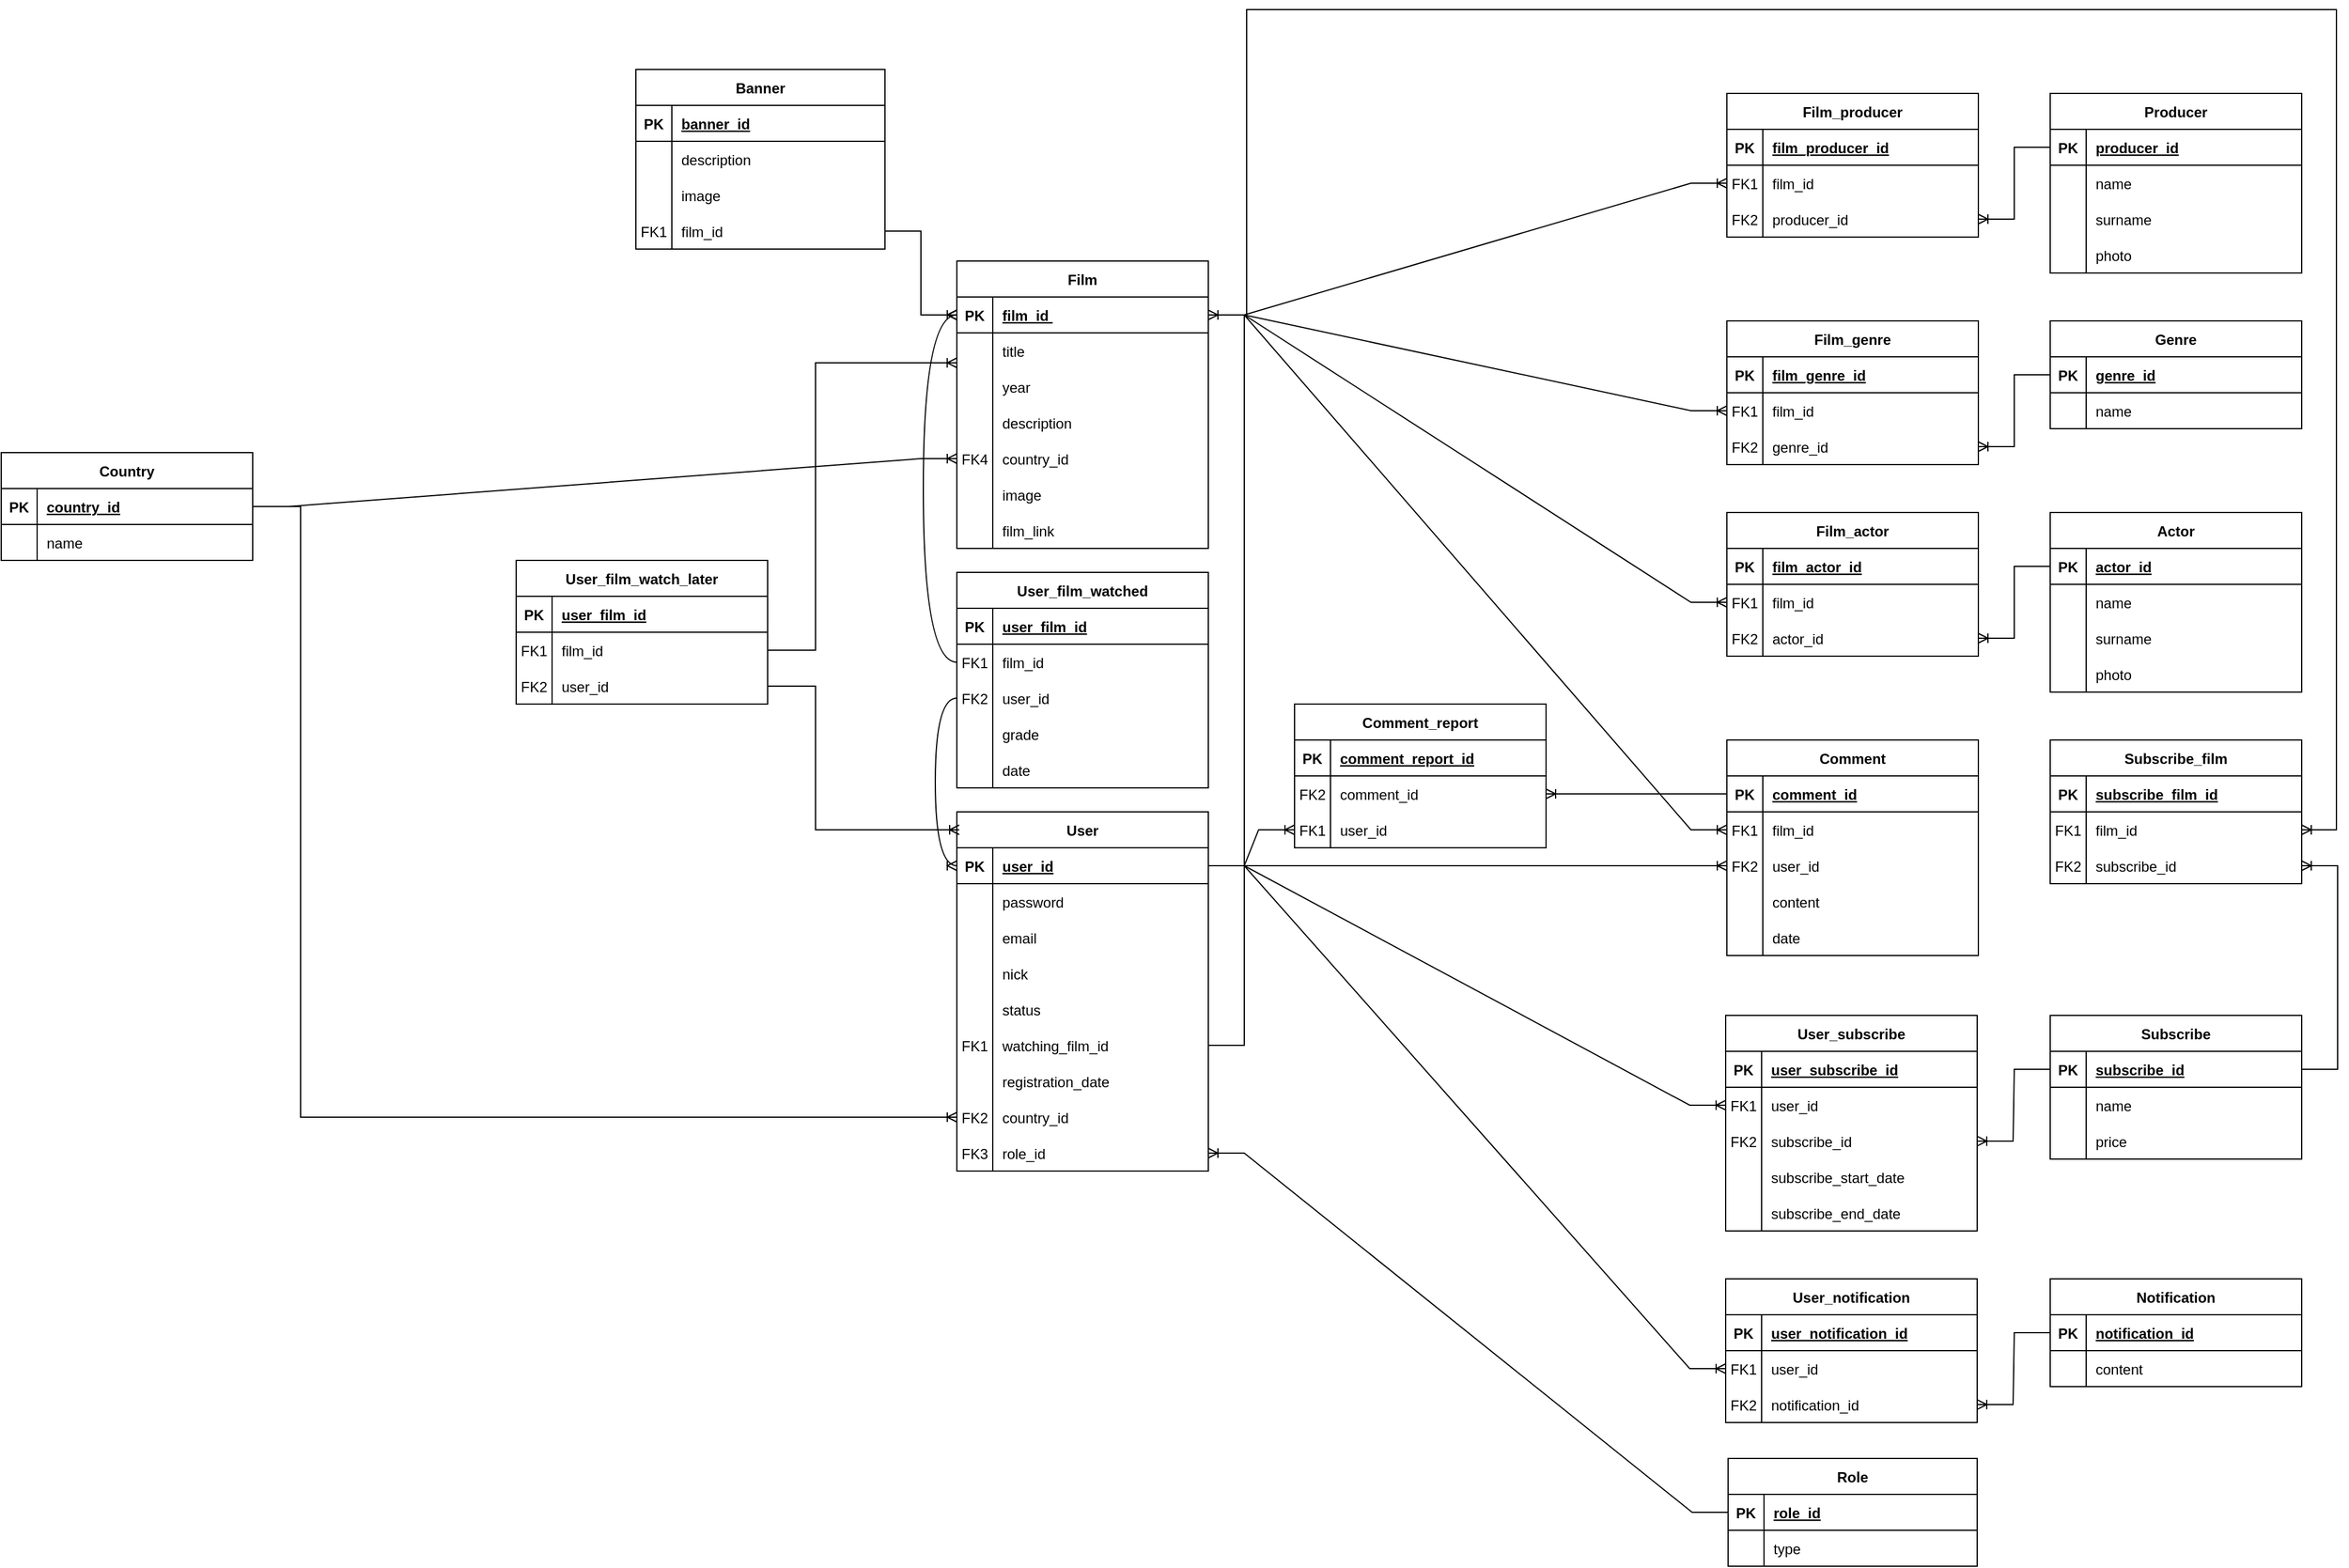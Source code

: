 <mxfile version="16.5.1" type="device"><diagram id="R2lEEEUBdFMjLlhIrx00" name="Page-1"><mxGraphModel dx="1038" dy="649" grid="1" gridSize="10" guides="1" tooltips="1" connect="1" arrows="1" fold="1" page="1" pageScale="1" pageWidth="3300" pageHeight="4681" math="0" shadow="0" extFonts="Permanent Marker^https://fonts.googleapis.com/css?family=Permanent+Marker"><root><mxCell id="0"/><mxCell id="1" parent="0"/><mxCell id="C-vyLk0tnHw3VtMMgP7b-2" value="User" style="shape=table;startSize=30;container=1;collapsible=1;childLayout=tableLayout;fixedRows=1;rowLines=0;fontStyle=1;align=center;resizeLast=1;" parent="1" vertex="1"><mxGeometry x="918" y="870" width="210" height="300" as="geometry"/></mxCell><mxCell id="C-vyLk0tnHw3VtMMgP7b-3" value="" style="shape=partialRectangle;collapsible=0;dropTarget=0;pointerEvents=0;fillColor=none;points=[[0,0.5],[1,0.5]];portConstraint=eastwest;top=0;left=0;right=0;bottom=1;" parent="C-vyLk0tnHw3VtMMgP7b-2" vertex="1"><mxGeometry y="30" width="210" height="30" as="geometry"/></mxCell><mxCell id="C-vyLk0tnHw3VtMMgP7b-4" value="PK" style="shape=partialRectangle;overflow=hidden;connectable=0;fillColor=none;top=0;left=0;bottom=0;right=0;fontStyle=1;" parent="C-vyLk0tnHw3VtMMgP7b-3" vertex="1"><mxGeometry width="30" height="30" as="geometry"><mxRectangle width="30" height="30" as="alternateBounds"/></mxGeometry></mxCell><mxCell id="C-vyLk0tnHw3VtMMgP7b-5" value="user_id" style="shape=partialRectangle;overflow=hidden;connectable=0;fillColor=none;top=0;left=0;bottom=0;right=0;align=left;spacingLeft=6;fontStyle=5;" parent="C-vyLk0tnHw3VtMMgP7b-3" vertex="1"><mxGeometry x="30" width="180" height="30" as="geometry"><mxRectangle width="180" height="30" as="alternateBounds"/></mxGeometry></mxCell><mxCell id="C-vyLk0tnHw3VtMMgP7b-6" value="" style="shape=partialRectangle;collapsible=0;dropTarget=0;pointerEvents=0;fillColor=none;points=[[0,0.5],[1,0.5]];portConstraint=eastwest;top=0;left=0;right=0;bottom=0;" parent="C-vyLk0tnHw3VtMMgP7b-2" vertex="1"><mxGeometry y="60" width="210" height="30" as="geometry"/></mxCell><mxCell id="C-vyLk0tnHw3VtMMgP7b-7" value="" style="shape=partialRectangle;overflow=hidden;connectable=0;fillColor=none;top=0;left=0;bottom=0;right=0;" parent="C-vyLk0tnHw3VtMMgP7b-6" vertex="1"><mxGeometry width="30" height="30" as="geometry"><mxRectangle width="30" height="30" as="alternateBounds"/></mxGeometry></mxCell><mxCell id="C-vyLk0tnHw3VtMMgP7b-8" value="password" style="shape=partialRectangle;overflow=hidden;connectable=0;fillColor=none;top=0;left=0;bottom=0;right=0;align=left;spacingLeft=6;" parent="C-vyLk0tnHw3VtMMgP7b-6" vertex="1"><mxGeometry x="30" width="180" height="30" as="geometry"><mxRectangle width="180" height="30" as="alternateBounds"/></mxGeometry></mxCell><mxCell id="C-vyLk0tnHw3VtMMgP7b-9" value="" style="shape=partialRectangle;collapsible=0;dropTarget=0;pointerEvents=0;fillColor=none;points=[[0,0.5],[1,0.5]];portConstraint=eastwest;top=0;left=0;right=0;bottom=0;" parent="C-vyLk0tnHw3VtMMgP7b-2" vertex="1"><mxGeometry y="90" width="210" height="30" as="geometry"/></mxCell><mxCell id="C-vyLk0tnHw3VtMMgP7b-10" value="" style="shape=partialRectangle;overflow=hidden;connectable=0;fillColor=none;top=0;left=0;bottom=0;right=0;" parent="C-vyLk0tnHw3VtMMgP7b-9" vertex="1"><mxGeometry width="30" height="30" as="geometry"><mxRectangle width="30" height="30" as="alternateBounds"/></mxGeometry></mxCell><mxCell id="C-vyLk0tnHw3VtMMgP7b-11" value="email" style="shape=partialRectangle;overflow=hidden;connectable=0;fillColor=none;top=0;left=0;bottom=0;right=0;align=left;spacingLeft=6;" parent="C-vyLk0tnHw3VtMMgP7b-9" vertex="1"><mxGeometry x="30" width="180" height="30" as="geometry"><mxRectangle width="180" height="30" as="alternateBounds"/></mxGeometry></mxCell><mxCell id="8OYWrS5aaPLEp1cLHHGj-122" value="" style="shape=partialRectangle;collapsible=0;dropTarget=0;pointerEvents=0;fillColor=none;points=[[0,0.5],[1,0.5]];portConstraint=eastwest;top=0;left=0;right=0;bottom=0;" parent="C-vyLk0tnHw3VtMMgP7b-2" vertex="1"><mxGeometry y="120" width="210" height="30" as="geometry"/></mxCell><mxCell id="8OYWrS5aaPLEp1cLHHGj-123" value="" style="shape=partialRectangle;overflow=hidden;connectable=0;fillColor=none;top=0;left=0;bottom=0;right=0;" parent="8OYWrS5aaPLEp1cLHHGj-122" vertex="1"><mxGeometry width="30" height="30" as="geometry"><mxRectangle width="30" height="30" as="alternateBounds"/></mxGeometry></mxCell><mxCell id="8OYWrS5aaPLEp1cLHHGj-124" value="nick" style="shape=partialRectangle;overflow=hidden;connectable=0;fillColor=none;top=0;left=0;bottom=0;right=0;align=left;spacingLeft=6;" parent="8OYWrS5aaPLEp1cLHHGj-122" vertex="1"><mxGeometry x="30" width="180" height="30" as="geometry"><mxRectangle width="180" height="30" as="alternateBounds"/></mxGeometry></mxCell><mxCell id="8OYWrS5aaPLEp1cLHHGj-125" value="" style="shape=partialRectangle;collapsible=0;dropTarget=0;pointerEvents=0;fillColor=none;points=[[0,0.5],[1,0.5]];portConstraint=eastwest;top=0;left=0;right=0;bottom=0;" parent="C-vyLk0tnHw3VtMMgP7b-2" vertex="1"><mxGeometry y="150" width="210" height="30" as="geometry"/></mxCell><mxCell id="8OYWrS5aaPLEp1cLHHGj-126" value="" style="shape=partialRectangle;overflow=hidden;connectable=0;fillColor=none;top=0;left=0;bottom=0;right=0;" parent="8OYWrS5aaPLEp1cLHHGj-125" vertex="1"><mxGeometry width="30" height="30" as="geometry"><mxRectangle width="30" height="30" as="alternateBounds"/></mxGeometry></mxCell><mxCell id="8OYWrS5aaPLEp1cLHHGj-127" value="status" style="shape=partialRectangle;overflow=hidden;connectable=0;fillColor=none;top=0;left=0;bottom=0;right=0;align=left;spacingLeft=6;" parent="8OYWrS5aaPLEp1cLHHGj-125" vertex="1"><mxGeometry x="30" width="180" height="30" as="geometry"><mxRectangle width="180" height="30" as="alternateBounds"/></mxGeometry></mxCell><mxCell id="8OYWrS5aaPLEp1cLHHGj-131" value="" style="shape=partialRectangle;collapsible=0;dropTarget=0;pointerEvents=0;fillColor=none;points=[[0,0.5],[1,0.5]];portConstraint=eastwest;top=0;left=0;right=0;bottom=0;" parent="C-vyLk0tnHw3VtMMgP7b-2" vertex="1"><mxGeometry y="180" width="210" height="30" as="geometry"/></mxCell><mxCell id="8OYWrS5aaPLEp1cLHHGj-132" value="FK1" style="shape=partialRectangle;overflow=hidden;connectable=0;fillColor=none;top=0;left=0;bottom=0;right=0;" parent="8OYWrS5aaPLEp1cLHHGj-131" vertex="1"><mxGeometry width="30" height="30" as="geometry"><mxRectangle width="30" height="30" as="alternateBounds"/></mxGeometry></mxCell><mxCell id="8OYWrS5aaPLEp1cLHHGj-133" value="watching_film_id" style="shape=partialRectangle;overflow=hidden;connectable=0;fillColor=none;top=0;left=0;bottom=0;right=0;align=left;spacingLeft=6;" parent="8OYWrS5aaPLEp1cLHHGj-131" vertex="1"><mxGeometry x="30" width="180" height="30" as="geometry"><mxRectangle width="180" height="30" as="alternateBounds"/></mxGeometry></mxCell><mxCell id="8OYWrS5aaPLEp1cLHHGj-202" value="" style="shape=partialRectangle;collapsible=0;dropTarget=0;pointerEvents=0;fillColor=none;points=[[0,0.5],[1,0.5]];portConstraint=eastwest;top=0;left=0;right=0;bottom=0;" parent="C-vyLk0tnHw3VtMMgP7b-2" vertex="1"><mxGeometry y="210" width="210" height="30" as="geometry"/></mxCell><mxCell id="8OYWrS5aaPLEp1cLHHGj-203" value="" style="shape=partialRectangle;overflow=hidden;connectable=0;fillColor=none;top=0;left=0;bottom=0;right=0;" parent="8OYWrS5aaPLEp1cLHHGj-202" vertex="1"><mxGeometry width="30" height="30" as="geometry"><mxRectangle width="30" height="30" as="alternateBounds"/></mxGeometry></mxCell><mxCell id="8OYWrS5aaPLEp1cLHHGj-204" value="registration_date" style="shape=partialRectangle;overflow=hidden;connectable=0;fillColor=none;top=0;left=0;bottom=0;right=0;align=left;spacingLeft=6;" parent="8OYWrS5aaPLEp1cLHHGj-202" vertex="1"><mxGeometry x="30" width="180" height="30" as="geometry"><mxRectangle width="180" height="30" as="alternateBounds"/></mxGeometry></mxCell><mxCell id="8OYWrS5aaPLEp1cLHHGj-205" value="" style="shape=partialRectangle;collapsible=0;dropTarget=0;pointerEvents=0;fillColor=none;points=[[0,0.5],[1,0.5]];portConstraint=eastwest;top=0;left=0;right=0;bottom=0;" parent="C-vyLk0tnHw3VtMMgP7b-2" vertex="1"><mxGeometry y="240" width="210" height="30" as="geometry"/></mxCell><mxCell id="8OYWrS5aaPLEp1cLHHGj-206" value="FK2" style="shape=partialRectangle;overflow=hidden;connectable=0;fillColor=none;top=0;left=0;bottom=0;right=0;" parent="8OYWrS5aaPLEp1cLHHGj-205" vertex="1"><mxGeometry width="30" height="30" as="geometry"><mxRectangle width="30" height="30" as="alternateBounds"/></mxGeometry></mxCell><mxCell id="8OYWrS5aaPLEp1cLHHGj-207" value="country_id" style="shape=partialRectangle;overflow=hidden;connectable=0;fillColor=none;top=0;left=0;bottom=0;right=0;align=left;spacingLeft=6;" parent="8OYWrS5aaPLEp1cLHHGj-205" vertex="1"><mxGeometry x="30" width="180" height="30" as="geometry"><mxRectangle width="180" height="30" as="alternateBounds"/></mxGeometry></mxCell><mxCell id="8OYWrS5aaPLEp1cLHHGj-208" value="" style="shape=partialRectangle;collapsible=0;dropTarget=0;pointerEvents=0;fillColor=none;points=[[0,0.5],[1,0.5]];portConstraint=eastwest;top=0;left=0;right=0;bottom=0;" parent="C-vyLk0tnHw3VtMMgP7b-2" vertex="1"><mxGeometry y="270" width="210" height="30" as="geometry"/></mxCell><mxCell id="8OYWrS5aaPLEp1cLHHGj-209" value="FK3" style="shape=partialRectangle;overflow=hidden;connectable=0;fillColor=none;top=0;left=0;bottom=0;right=0;" parent="8OYWrS5aaPLEp1cLHHGj-208" vertex="1"><mxGeometry width="30" height="30" as="geometry"><mxRectangle width="30" height="30" as="alternateBounds"/></mxGeometry></mxCell><mxCell id="8OYWrS5aaPLEp1cLHHGj-210" value="role_id" style="shape=partialRectangle;overflow=hidden;connectable=0;fillColor=none;top=0;left=0;bottom=0;right=0;align=left;spacingLeft=6;" parent="8OYWrS5aaPLEp1cLHHGj-208" vertex="1"><mxGeometry x="30" width="180" height="30" as="geometry"><mxRectangle width="180" height="30" as="alternateBounds"/></mxGeometry></mxCell><mxCell id="8OYWrS5aaPLEp1cLHHGj-1" value="Comment" style="shape=table;startSize=30;container=1;collapsible=1;childLayout=tableLayout;fixedRows=1;rowLines=0;fontStyle=1;align=center;resizeLast=1;resizeWidth=1;resizeHeight=1;" parent="1" vertex="1"><mxGeometry x="1561" y="810" width="210" height="180" as="geometry"/></mxCell><mxCell id="8OYWrS5aaPLEp1cLHHGj-2" value="" style="shape=partialRectangle;collapsible=0;dropTarget=0;pointerEvents=0;fillColor=none;points=[[0,0.5],[1,0.5]];portConstraint=eastwest;top=0;left=0;right=0;bottom=1;" parent="8OYWrS5aaPLEp1cLHHGj-1" vertex="1"><mxGeometry y="30" width="210" height="30" as="geometry"/></mxCell><mxCell id="8OYWrS5aaPLEp1cLHHGj-3" value="PK" style="shape=partialRectangle;overflow=hidden;connectable=0;fillColor=none;top=0;left=0;bottom=0;right=0;fontStyle=1;" parent="8OYWrS5aaPLEp1cLHHGj-2" vertex="1"><mxGeometry width="30" height="30" as="geometry"><mxRectangle width="30" height="30" as="alternateBounds"/></mxGeometry></mxCell><mxCell id="8OYWrS5aaPLEp1cLHHGj-4" value="comment_id" style="shape=partialRectangle;overflow=hidden;connectable=0;fillColor=none;top=0;left=0;bottom=0;right=0;align=left;spacingLeft=6;fontStyle=5;" parent="8OYWrS5aaPLEp1cLHHGj-2" vertex="1"><mxGeometry x="30" width="180" height="30" as="geometry"><mxRectangle width="180" height="30" as="alternateBounds"/></mxGeometry></mxCell><mxCell id="8OYWrS5aaPLEp1cLHHGj-8" value="" style="shape=partialRectangle;collapsible=0;dropTarget=0;pointerEvents=0;fillColor=none;points=[[0,0.5],[1,0.5]];portConstraint=eastwest;top=0;left=0;right=0;bottom=0;" parent="8OYWrS5aaPLEp1cLHHGj-1" vertex="1"><mxGeometry y="60" width="210" height="30" as="geometry"/></mxCell><mxCell id="8OYWrS5aaPLEp1cLHHGj-9" value="FK1" style="shape=partialRectangle;overflow=hidden;connectable=0;fillColor=none;top=0;left=0;bottom=0;right=0;" parent="8OYWrS5aaPLEp1cLHHGj-8" vertex="1"><mxGeometry width="30" height="30" as="geometry"><mxRectangle width="30" height="30" as="alternateBounds"/></mxGeometry></mxCell><mxCell id="8OYWrS5aaPLEp1cLHHGj-10" value="film_id" style="shape=partialRectangle;overflow=hidden;connectable=0;fillColor=none;top=0;left=0;bottom=0;right=0;align=left;spacingLeft=6;" parent="8OYWrS5aaPLEp1cLHHGj-8" vertex="1"><mxGeometry x="30" width="180" height="30" as="geometry"><mxRectangle width="180" height="30" as="alternateBounds"/></mxGeometry></mxCell><mxCell id="8OYWrS5aaPLEp1cLHHGj-5" value="" style="shape=partialRectangle;collapsible=0;dropTarget=0;pointerEvents=0;fillColor=none;points=[[0,0.5],[1,0.5]];portConstraint=eastwest;top=0;left=0;right=0;bottom=0;" parent="8OYWrS5aaPLEp1cLHHGj-1" vertex="1"><mxGeometry y="90" width="210" height="30" as="geometry"/></mxCell><mxCell id="8OYWrS5aaPLEp1cLHHGj-6" value="FK2" style="shape=partialRectangle;overflow=hidden;connectable=0;fillColor=none;top=0;left=0;bottom=0;right=0;" parent="8OYWrS5aaPLEp1cLHHGj-5" vertex="1"><mxGeometry width="30" height="30" as="geometry"><mxRectangle width="30" height="30" as="alternateBounds"/></mxGeometry></mxCell><mxCell id="8OYWrS5aaPLEp1cLHHGj-7" value="user_id" style="shape=partialRectangle;overflow=hidden;connectable=0;fillColor=none;top=0;left=0;bottom=0;right=0;align=left;spacingLeft=6;" parent="8OYWrS5aaPLEp1cLHHGj-5" vertex="1"><mxGeometry x="30" width="180" height="30" as="geometry"><mxRectangle width="180" height="30" as="alternateBounds"/></mxGeometry></mxCell><mxCell id="8OYWrS5aaPLEp1cLHHGj-44" value="" style="shape=partialRectangle;collapsible=0;dropTarget=0;pointerEvents=0;fillColor=none;points=[[0,0.5],[1,0.5]];portConstraint=eastwest;top=0;left=0;right=0;bottom=0;" parent="8OYWrS5aaPLEp1cLHHGj-1" vertex="1"><mxGeometry y="120" width="210" height="30" as="geometry"/></mxCell><mxCell id="8OYWrS5aaPLEp1cLHHGj-45" value="" style="shape=partialRectangle;overflow=hidden;connectable=0;fillColor=none;top=0;left=0;bottom=0;right=0;" parent="8OYWrS5aaPLEp1cLHHGj-44" vertex="1"><mxGeometry width="30" height="30" as="geometry"><mxRectangle width="30" height="30" as="alternateBounds"/></mxGeometry></mxCell><mxCell id="8OYWrS5aaPLEp1cLHHGj-46" value="content" style="shape=partialRectangle;overflow=hidden;connectable=0;fillColor=none;top=0;left=0;bottom=0;right=0;align=left;spacingLeft=6;" parent="8OYWrS5aaPLEp1cLHHGj-44" vertex="1"><mxGeometry x="30" width="180" height="30" as="geometry"><mxRectangle width="180" height="30" as="alternateBounds"/></mxGeometry></mxCell><mxCell id="8OYWrS5aaPLEp1cLHHGj-292" value="" style="shape=partialRectangle;collapsible=0;dropTarget=0;pointerEvents=0;fillColor=none;points=[[0,0.5],[1,0.5]];portConstraint=eastwest;top=0;left=0;right=0;bottom=0;" parent="8OYWrS5aaPLEp1cLHHGj-1" vertex="1"><mxGeometry y="150" width="210" height="30" as="geometry"/></mxCell><mxCell id="8OYWrS5aaPLEp1cLHHGj-293" value="" style="shape=partialRectangle;overflow=hidden;connectable=0;fillColor=none;top=0;left=0;bottom=0;right=0;" parent="8OYWrS5aaPLEp1cLHHGj-292" vertex="1"><mxGeometry width="30" height="30" as="geometry"><mxRectangle width="30" height="30" as="alternateBounds"/></mxGeometry></mxCell><mxCell id="8OYWrS5aaPLEp1cLHHGj-294" value="date" style="shape=partialRectangle;overflow=hidden;connectable=0;fillColor=none;top=0;left=0;bottom=0;right=0;align=left;spacingLeft=6;" parent="8OYWrS5aaPLEp1cLHHGj-292" vertex="1"><mxGeometry x="30" width="180" height="30" as="geometry"><mxRectangle width="180" height="30" as="alternateBounds"/></mxGeometry></mxCell><mxCell id="8OYWrS5aaPLEp1cLHHGj-17" value="Film" style="shape=table;startSize=30;container=1;collapsible=1;childLayout=tableLayout;fixedRows=1;rowLines=0;fontStyle=1;align=center;resizeLast=1;direction=east;" parent="1" vertex="1"><mxGeometry x="918" y="410" width="210" height="240" as="geometry"/></mxCell><mxCell id="8OYWrS5aaPLEp1cLHHGj-18" value="" style="shape=partialRectangle;collapsible=0;dropTarget=0;pointerEvents=0;fillColor=none;points=[[0,0.5],[1,0.5]];portConstraint=eastwest;top=0;left=0;right=0;bottom=1;" parent="8OYWrS5aaPLEp1cLHHGj-17" vertex="1"><mxGeometry y="30" width="210" height="30" as="geometry"/></mxCell><mxCell id="8OYWrS5aaPLEp1cLHHGj-19" value="PK" style="shape=partialRectangle;overflow=hidden;connectable=0;fillColor=none;top=0;left=0;bottom=0;right=0;fontStyle=1;" parent="8OYWrS5aaPLEp1cLHHGj-18" vertex="1"><mxGeometry width="30" height="30" as="geometry"><mxRectangle width="30" height="30" as="alternateBounds"/></mxGeometry></mxCell><mxCell id="8OYWrS5aaPLEp1cLHHGj-20" value="film_id " style="shape=partialRectangle;overflow=hidden;connectable=0;fillColor=none;top=0;left=0;bottom=0;right=0;align=left;spacingLeft=6;fontStyle=5;" parent="8OYWrS5aaPLEp1cLHHGj-18" vertex="1"><mxGeometry x="30" width="180" height="30" as="geometry"><mxRectangle width="180" height="30" as="alternateBounds"/></mxGeometry></mxCell><mxCell id="8OYWrS5aaPLEp1cLHHGj-21" value="" style="shape=partialRectangle;collapsible=0;dropTarget=0;pointerEvents=0;fillColor=none;points=[[0,0.5],[1,0.5]];portConstraint=eastwest;top=0;left=0;right=0;bottom=0;" parent="8OYWrS5aaPLEp1cLHHGj-17" vertex="1"><mxGeometry y="60" width="210" height="30" as="geometry"/></mxCell><mxCell id="8OYWrS5aaPLEp1cLHHGj-22" value="" style="shape=partialRectangle;overflow=hidden;connectable=0;fillColor=none;top=0;left=0;bottom=0;right=0;" parent="8OYWrS5aaPLEp1cLHHGj-21" vertex="1"><mxGeometry width="30" height="30" as="geometry"><mxRectangle width="30" height="30" as="alternateBounds"/></mxGeometry></mxCell><mxCell id="8OYWrS5aaPLEp1cLHHGj-23" value="title" style="shape=partialRectangle;overflow=hidden;connectable=0;fillColor=none;top=0;left=0;bottom=0;right=0;align=left;spacingLeft=6;" parent="8OYWrS5aaPLEp1cLHHGj-21" vertex="1"><mxGeometry x="30" width="180" height="30" as="geometry"><mxRectangle width="180" height="30" as="alternateBounds"/></mxGeometry></mxCell><mxCell id="8OYWrS5aaPLEp1cLHHGj-24" value="" style="shape=partialRectangle;collapsible=0;dropTarget=0;pointerEvents=0;fillColor=none;points=[[0,0.5],[1,0.5]];portConstraint=eastwest;top=0;left=0;right=0;bottom=0;" parent="8OYWrS5aaPLEp1cLHHGj-17" vertex="1"><mxGeometry y="90" width="210" height="30" as="geometry"/></mxCell><mxCell id="8OYWrS5aaPLEp1cLHHGj-25" value="" style="shape=partialRectangle;overflow=hidden;connectable=0;fillColor=none;top=0;left=0;bottom=0;right=0;" parent="8OYWrS5aaPLEp1cLHHGj-24" vertex="1"><mxGeometry width="30" height="30" as="geometry"><mxRectangle width="30" height="30" as="alternateBounds"/></mxGeometry></mxCell><mxCell id="8OYWrS5aaPLEp1cLHHGj-26" value="year" style="shape=partialRectangle;overflow=hidden;connectable=0;fillColor=none;top=0;left=0;bottom=0;right=0;align=left;spacingLeft=6;" parent="8OYWrS5aaPLEp1cLHHGj-24" vertex="1"><mxGeometry x="30" width="180" height="30" as="geometry"><mxRectangle width="180" height="30" as="alternateBounds"/></mxGeometry></mxCell><mxCell id="8OYWrS5aaPLEp1cLHHGj-64" value="" style="shape=partialRectangle;collapsible=0;dropTarget=0;pointerEvents=0;fillColor=none;points=[[0,0.5],[1,0.5]];portConstraint=eastwest;top=0;left=0;right=0;bottom=0;" parent="8OYWrS5aaPLEp1cLHHGj-17" vertex="1"><mxGeometry y="120" width="210" height="30" as="geometry"/></mxCell><mxCell id="8OYWrS5aaPLEp1cLHHGj-65" value="" style="shape=partialRectangle;overflow=hidden;connectable=0;fillColor=none;top=0;left=0;bottom=0;right=0;" parent="8OYWrS5aaPLEp1cLHHGj-64" vertex="1"><mxGeometry width="30" height="30" as="geometry"><mxRectangle width="30" height="30" as="alternateBounds"/></mxGeometry></mxCell><mxCell id="8OYWrS5aaPLEp1cLHHGj-66" value="description " style="shape=partialRectangle;overflow=hidden;connectable=0;fillColor=none;top=0;left=0;bottom=0;right=0;align=left;spacingLeft=6;" parent="8OYWrS5aaPLEp1cLHHGj-64" vertex="1"><mxGeometry x="30" width="180" height="30" as="geometry"><mxRectangle width="180" height="30" as="alternateBounds"/></mxGeometry></mxCell><mxCell id="8OYWrS5aaPLEp1cLHHGj-78" value="" style="shape=partialRectangle;collapsible=0;dropTarget=0;pointerEvents=0;fillColor=none;points=[[0,0.5],[1,0.5]];portConstraint=eastwest;top=0;left=0;right=0;bottom=0;" parent="8OYWrS5aaPLEp1cLHHGj-17" vertex="1"><mxGeometry y="150" width="210" height="30" as="geometry"/></mxCell><mxCell id="8OYWrS5aaPLEp1cLHHGj-79" value="FK4" style="shape=partialRectangle;overflow=hidden;connectable=0;fillColor=none;top=0;left=0;bottom=0;right=0;" parent="8OYWrS5aaPLEp1cLHHGj-78" vertex="1"><mxGeometry width="30" height="30" as="geometry"><mxRectangle width="30" height="30" as="alternateBounds"/></mxGeometry></mxCell><mxCell id="8OYWrS5aaPLEp1cLHHGj-80" value="country_id" style="shape=partialRectangle;overflow=hidden;connectable=0;fillColor=none;top=0;left=0;bottom=0;right=0;align=left;spacingLeft=6;" parent="8OYWrS5aaPLEp1cLHHGj-78" vertex="1"><mxGeometry x="30" width="180" height="30" as="geometry"><mxRectangle width="180" height="30" as="alternateBounds"/></mxGeometry></mxCell><mxCell id="ceNTeM5TWcUCN0-KMWUX-7" value="" style="shape=partialRectangle;collapsible=0;dropTarget=0;pointerEvents=0;fillColor=none;points=[[0,0.5],[1,0.5]];portConstraint=eastwest;top=0;left=0;right=0;bottom=0;" vertex="1" parent="8OYWrS5aaPLEp1cLHHGj-17"><mxGeometry y="180" width="210" height="30" as="geometry"/></mxCell><mxCell id="ceNTeM5TWcUCN0-KMWUX-8" value="" style="shape=partialRectangle;overflow=hidden;connectable=0;fillColor=none;top=0;left=0;bottom=0;right=0;" vertex="1" parent="ceNTeM5TWcUCN0-KMWUX-7"><mxGeometry width="30" height="30" as="geometry"><mxRectangle width="30" height="30" as="alternateBounds"/></mxGeometry></mxCell><mxCell id="ceNTeM5TWcUCN0-KMWUX-9" value="image" style="shape=partialRectangle;overflow=hidden;connectable=0;fillColor=none;top=0;left=0;bottom=0;right=0;align=left;spacingLeft=6;" vertex="1" parent="ceNTeM5TWcUCN0-KMWUX-7"><mxGeometry x="30" width="180" height="30" as="geometry"><mxRectangle width="180" height="30" as="alternateBounds"/></mxGeometry></mxCell><mxCell id="ceNTeM5TWcUCN0-KMWUX-10" value="" style="shape=partialRectangle;collapsible=0;dropTarget=0;pointerEvents=0;fillColor=none;points=[[0,0.5],[1,0.5]];portConstraint=eastwest;top=0;left=0;right=0;bottom=0;" vertex="1" parent="8OYWrS5aaPLEp1cLHHGj-17"><mxGeometry y="210" width="210" height="30" as="geometry"/></mxCell><mxCell id="ceNTeM5TWcUCN0-KMWUX-11" value="" style="shape=partialRectangle;overflow=hidden;connectable=0;fillColor=none;top=0;left=0;bottom=0;right=0;" vertex="1" parent="ceNTeM5TWcUCN0-KMWUX-10"><mxGeometry width="30" height="30" as="geometry"><mxRectangle width="30" height="30" as="alternateBounds"/></mxGeometry></mxCell><mxCell id="ceNTeM5TWcUCN0-KMWUX-12" value="film_link" style="shape=partialRectangle;overflow=hidden;connectable=0;fillColor=none;top=0;left=0;bottom=0;right=0;align=left;spacingLeft=6;" vertex="1" parent="ceNTeM5TWcUCN0-KMWUX-10"><mxGeometry x="30" width="180" height="30" as="geometry"><mxRectangle width="180" height="30" as="alternateBounds"/></mxGeometry></mxCell><mxCell id="8OYWrS5aaPLEp1cLHHGj-47" value="" style="edgeStyle=orthogonalEdgeStyle;fontSize=12;html=1;endArrow=ERoneToMany;rounded=0;exitX=1;exitY=0.5;exitDx=0;exitDy=0;entryX=0;entryY=0.5;entryDx=0;entryDy=0;" parent="1" source="C-vyLk0tnHw3VtMMgP7b-3" target="8OYWrS5aaPLEp1cLHHGj-5" edge="1"><mxGeometry width="100" height="100" relative="1" as="geometry"><mxPoint x="968" y="750" as="sourcePoint"/><mxPoint x="1400" y="860" as="targetPoint"/><Array as="points"/></mxGeometry></mxCell><mxCell id="8OYWrS5aaPLEp1cLHHGj-48" value="" style="fontSize=12;html=1;endArrow=ERoneToMany;rounded=0;orthogonal=0;exitX=1;exitY=0.5;exitDx=0;exitDy=0;edgeStyle=entityRelationEdgeStyle;entryX=0;entryY=0.5;entryDx=0;entryDy=0;" parent="1" source="8OYWrS5aaPLEp1cLHHGj-18" target="8OYWrS5aaPLEp1cLHHGj-8" edge="1"><mxGeometry width="100" height="100" relative="1" as="geometry"><mxPoint x="1148" y="760" as="sourcePoint"/><mxPoint x="1450" y="885" as="targetPoint"/></mxGeometry></mxCell><mxCell id="8OYWrS5aaPLEp1cLHHGj-67" value="Producer" style="shape=table;startSize=30;container=1;collapsible=1;childLayout=tableLayout;fixedRows=1;rowLines=0;fontStyle=1;align=center;resizeLast=1;" parent="1" vertex="1"><mxGeometry x="1831" y="270" width="210" height="150" as="geometry"/></mxCell><mxCell id="8OYWrS5aaPLEp1cLHHGj-68" value="" style="shape=partialRectangle;collapsible=0;dropTarget=0;pointerEvents=0;fillColor=none;points=[[0,0.5],[1,0.5]];portConstraint=eastwest;top=0;left=0;right=0;bottom=1;" parent="8OYWrS5aaPLEp1cLHHGj-67" vertex="1"><mxGeometry y="30" width="210" height="30" as="geometry"/></mxCell><mxCell id="8OYWrS5aaPLEp1cLHHGj-69" value="PK" style="shape=partialRectangle;overflow=hidden;connectable=0;fillColor=none;top=0;left=0;bottom=0;right=0;fontStyle=1;" parent="8OYWrS5aaPLEp1cLHHGj-68" vertex="1"><mxGeometry width="30" height="30" as="geometry"><mxRectangle width="30" height="30" as="alternateBounds"/></mxGeometry></mxCell><mxCell id="8OYWrS5aaPLEp1cLHHGj-70" value="producer_id" style="shape=partialRectangle;overflow=hidden;connectable=0;fillColor=none;top=0;left=0;bottom=0;right=0;align=left;spacingLeft=6;fontStyle=5;" parent="8OYWrS5aaPLEp1cLHHGj-68" vertex="1"><mxGeometry x="30" width="180" height="30" as="geometry"><mxRectangle width="180" height="30" as="alternateBounds"/></mxGeometry></mxCell><mxCell id="8OYWrS5aaPLEp1cLHHGj-71" value="" style="shape=partialRectangle;collapsible=0;dropTarget=0;pointerEvents=0;fillColor=none;points=[[0,0.5],[1,0.5]];portConstraint=eastwest;top=0;left=0;right=0;bottom=0;" parent="8OYWrS5aaPLEp1cLHHGj-67" vertex="1"><mxGeometry y="60" width="210" height="30" as="geometry"/></mxCell><mxCell id="8OYWrS5aaPLEp1cLHHGj-72" value="" style="shape=partialRectangle;overflow=hidden;connectable=0;fillColor=none;top=0;left=0;bottom=0;right=0;" parent="8OYWrS5aaPLEp1cLHHGj-71" vertex="1"><mxGeometry width="30" height="30" as="geometry"><mxRectangle width="30" height="30" as="alternateBounds"/></mxGeometry></mxCell><mxCell id="8OYWrS5aaPLEp1cLHHGj-73" value="name" style="shape=partialRectangle;overflow=hidden;connectable=0;fillColor=none;top=0;left=0;bottom=0;right=0;align=left;spacingLeft=6;" parent="8OYWrS5aaPLEp1cLHHGj-71" vertex="1"><mxGeometry x="30" width="180" height="30" as="geometry"><mxRectangle width="180" height="30" as="alternateBounds"/></mxGeometry></mxCell><mxCell id="8OYWrS5aaPLEp1cLHHGj-74" value="" style="shape=partialRectangle;collapsible=0;dropTarget=0;pointerEvents=0;fillColor=none;points=[[0,0.5],[1,0.5]];portConstraint=eastwest;top=0;left=0;right=0;bottom=0;" parent="8OYWrS5aaPLEp1cLHHGj-67" vertex="1"><mxGeometry y="90" width="210" height="30" as="geometry"/></mxCell><mxCell id="8OYWrS5aaPLEp1cLHHGj-75" value="" style="shape=partialRectangle;overflow=hidden;connectable=0;fillColor=none;top=0;left=0;bottom=0;right=0;" parent="8OYWrS5aaPLEp1cLHHGj-74" vertex="1"><mxGeometry width="30" height="30" as="geometry"><mxRectangle width="30" height="30" as="alternateBounds"/></mxGeometry></mxCell><mxCell id="8OYWrS5aaPLEp1cLHHGj-76" value="surname" style="shape=partialRectangle;overflow=hidden;connectable=0;fillColor=none;top=0;left=0;bottom=0;right=0;align=left;spacingLeft=6;" parent="8OYWrS5aaPLEp1cLHHGj-74" vertex="1"><mxGeometry x="30" width="180" height="30" as="geometry"><mxRectangle width="180" height="30" as="alternateBounds"/></mxGeometry></mxCell><mxCell id="ceNTeM5TWcUCN0-KMWUX-4" value="" style="shape=partialRectangle;collapsible=0;dropTarget=0;pointerEvents=0;fillColor=none;points=[[0,0.5],[1,0.5]];portConstraint=eastwest;top=0;left=0;right=0;bottom=0;" vertex="1" parent="8OYWrS5aaPLEp1cLHHGj-67"><mxGeometry y="120" width="210" height="30" as="geometry"/></mxCell><mxCell id="ceNTeM5TWcUCN0-KMWUX-5" value="" style="shape=partialRectangle;overflow=hidden;connectable=0;fillColor=none;top=0;left=0;bottom=0;right=0;" vertex="1" parent="ceNTeM5TWcUCN0-KMWUX-4"><mxGeometry width="30" height="30" as="geometry"><mxRectangle width="30" height="30" as="alternateBounds"/></mxGeometry></mxCell><mxCell id="ceNTeM5TWcUCN0-KMWUX-6" value="photo" style="shape=partialRectangle;overflow=hidden;connectable=0;fillColor=none;top=0;left=0;bottom=0;right=0;align=left;spacingLeft=6;" vertex="1" parent="ceNTeM5TWcUCN0-KMWUX-4"><mxGeometry x="30" width="180" height="30" as="geometry"><mxRectangle width="180" height="30" as="alternateBounds"/></mxGeometry></mxCell><mxCell id="8OYWrS5aaPLEp1cLHHGj-81" value="Country" style="shape=table;startSize=30;container=1;collapsible=1;childLayout=tableLayout;fixedRows=1;rowLines=0;fontStyle=1;align=center;resizeLast=1;" parent="1" vertex="1"><mxGeometry x="120" y="570" width="210" height="90" as="geometry"/></mxCell><mxCell id="8OYWrS5aaPLEp1cLHHGj-82" value="" style="shape=partialRectangle;collapsible=0;dropTarget=0;pointerEvents=0;fillColor=none;points=[[0,0.5],[1,0.5]];portConstraint=eastwest;top=0;left=0;right=0;bottom=1;" parent="8OYWrS5aaPLEp1cLHHGj-81" vertex="1"><mxGeometry y="30" width="210" height="30" as="geometry"/></mxCell><mxCell id="8OYWrS5aaPLEp1cLHHGj-83" value="PK" style="shape=partialRectangle;overflow=hidden;connectable=0;fillColor=none;top=0;left=0;bottom=0;right=0;fontStyle=1;" parent="8OYWrS5aaPLEp1cLHHGj-82" vertex="1"><mxGeometry width="30" height="30" as="geometry"><mxRectangle width="30" height="30" as="alternateBounds"/></mxGeometry></mxCell><mxCell id="8OYWrS5aaPLEp1cLHHGj-84" value="country_id" style="shape=partialRectangle;overflow=hidden;connectable=0;fillColor=none;top=0;left=0;bottom=0;right=0;align=left;spacingLeft=6;fontStyle=5;" parent="8OYWrS5aaPLEp1cLHHGj-82" vertex="1"><mxGeometry x="30" width="180" height="30" as="geometry"><mxRectangle width="180" height="30" as="alternateBounds"/></mxGeometry></mxCell><mxCell id="8OYWrS5aaPLEp1cLHHGj-85" value="" style="shape=partialRectangle;collapsible=0;dropTarget=0;pointerEvents=0;fillColor=none;points=[[0,0.5],[1,0.5]];portConstraint=eastwest;top=0;left=0;right=0;bottom=0;" parent="8OYWrS5aaPLEp1cLHHGj-81" vertex="1"><mxGeometry y="60" width="210" height="30" as="geometry"/></mxCell><mxCell id="8OYWrS5aaPLEp1cLHHGj-86" value="" style="shape=partialRectangle;overflow=hidden;connectable=0;fillColor=none;top=0;left=0;bottom=0;right=0;" parent="8OYWrS5aaPLEp1cLHHGj-85" vertex="1"><mxGeometry width="30" height="30" as="geometry"><mxRectangle width="30" height="30" as="alternateBounds"/></mxGeometry></mxCell><mxCell id="8OYWrS5aaPLEp1cLHHGj-87" value="name" style="shape=partialRectangle;overflow=hidden;connectable=0;fillColor=none;top=0;left=0;bottom=0;right=0;align=left;spacingLeft=6;" parent="8OYWrS5aaPLEp1cLHHGj-85" vertex="1"><mxGeometry x="30" width="180" height="30" as="geometry"><mxRectangle width="180" height="30" as="alternateBounds"/></mxGeometry></mxCell><mxCell id="8OYWrS5aaPLEp1cLHHGj-91" value="" style="edgeStyle=entityRelationEdgeStyle;fontSize=12;html=1;endArrow=ERoneToMany;rounded=0;orthogonal=0;exitX=1;exitY=0.5;exitDx=0;exitDy=0;entryX=0;entryY=0.5;entryDx=0;entryDy=0;" parent="1" source="8OYWrS5aaPLEp1cLHHGj-82" target="8OYWrS5aaPLEp1cLHHGj-78" edge="1"><mxGeometry width="100" height="100" relative="1" as="geometry"><mxPoint x="1288" y="835" as="sourcePoint"/><mxPoint x="1188" y="755" as="targetPoint"/></mxGeometry></mxCell><mxCell id="8OYWrS5aaPLEp1cLHHGj-92" value="Actor" style="shape=table;startSize=30;container=1;collapsible=1;childLayout=tableLayout;fixedRows=1;rowLines=0;fontStyle=1;align=center;resizeLast=1;" parent="1" vertex="1"><mxGeometry x="1831" y="620" width="210" height="150" as="geometry"/></mxCell><mxCell id="8OYWrS5aaPLEp1cLHHGj-93" value="" style="shape=partialRectangle;collapsible=0;dropTarget=0;pointerEvents=0;fillColor=none;points=[[0,0.5],[1,0.5]];portConstraint=eastwest;top=0;left=0;right=0;bottom=1;" parent="8OYWrS5aaPLEp1cLHHGj-92" vertex="1"><mxGeometry y="30" width="210" height="30" as="geometry"/></mxCell><mxCell id="8OYWrS5aaPLEp1cLHHGj-94" value="PK" style="shape=partialRectangle;overflow=hidden;connectable=0;fillColor=none;top=0;left=0;bottom=0;right=0;fontStyle=1;" parent="8OYWrS5aaPLEp1cLHHGj-93" vertex="1"><mxGeometry width="30" height="30" as="geometry"><mxRectangle width="30" height="30" as="alternateBounds"/></mxGeometry></mxCell><mxCell id="8OYWrS5aaPLEp1cLHHGj-95" value="actor_id" style="shape=partialRectangle;overflow=hidden;connectable=0;fillColor=none;top=0;left=0;bottom=0;right=0;align=left;spacingLeft=6;fontStyle=5;" parent="8OYWrS5aaPLEp1cLHHGj-93" vertex="1"><mxGeometry x="30" width="180" height="30" as="geometry"><mxRectangle width="180" height="30" as="alternateBounds"/></mxGeometry></mxCell><mxCell id="8OYWrS5aaPLEp1cLHHGj-96" value="" style="shape=partialRectangle;collapsible=0;dropTarget=0;pointerEvents=0;fillColor=none;points=[[0,0.5],[1,0.5]];portConstraint=eastwest;top=0;left=0;right=0;bottom=0;" parent="8OYWrS5aaPLEp1cLHHGj-92" vertex="1"><mxGeometry y="60" width="210" height="30" as="geometry"/></mxCell><mxCell id="8OYWrS5aaPLEp1cLHHGj-97" value="" style="shape=partialRectangle;overflow=hidden;connectable=0;fillColor=none;top=0;left=0;bottom=0;right=0;" parent="8OYWrS5aaPLEp1cLHHGj-96" vertex="1"><mxGeometry width="30" height="30" as="geometry"><mxRectangle width="30" height="30" as="alternateBounds"/></mxGeometry></mxCell><mxCell id="8OYWrS5aaPLEp1cLHHGj-98" value="name" style="shape=partialRectangle;overflow=hidden;connectable=0;fillColor=none;top=0;left=0;bottom=0;right=0;align=left;spacingLeft=6;" parent="8OYWrS5aaPLEp1cLHHGj-96" vertex="1"><mxGeometry x="30" width="180" height="30" as="geometry"><mxRectangle width="180" height="30" as="alternateBounds"/></mxGeometry></mxCell><mxCell id="8OYWrS5aaPLEp1cLHHGj-99" value="" style="shape=partialRectangle;collapsible=0;dropTarget=0;pointerEvents=0;fillColor=none;points=[[0,0.5],[1,0.5]];portConstraint=eastwest;top=0;left=0;right=0;bottom=0;" parent="8OYWrS5aaPLEp1cLHHGj-92" vertex="1"><mxGeometry y="90" width="210" height="30" as="geometry"/></mxCell><mxCell id="8OYWrS5aaPLEp1cLHHGj-100" value="" style="shape=partialRectangle;overflow=hidden;connectable=0;fillColor=none;top=0;left=0;bottom=0;right=0;" parent="8OYWrS5aaPLEp1cLHHGj-99" vertex="1"><mxGeometry width="30" height="30" as="geometry"><mxRectangle width="30" height="30" as="alternateBounds"/></mxGeometry></mxCell><mxCell id="8OYWrS5aaPLEp1cLHHGj-101" value="surname" style="shape=partialRectangle;overflow=hidden;connectable=0;fillColor=none;top=0;left=0;bottom=0;right=0;align=left;spacingLeft=6;" parent="8OYWrS5aaPLEp1cLHHGj-99" vertex="1"><mxGeometry x="30" width="180" height="30" as="geometry"><mxRectangle width="180" height="30" as="alternateBounds"/></mxGeometry></mxCell><mxCell id="ceNTeM5TWcUCN0-KMWUX-1" value="" style="shape=partialRectangle;collapsible=0;dropTarget=0;pointerEvents=0;fillColor=none;points=[[0,0.5],[1,0.5]];portConstraint=eastwest;top=0;left=0;right=0;bottom=0;" vertex="1" parent="8OYWrS5aaPLEp1cLHHGj-92"><mxGeometry y="120" width="210" height="30" as="geometry"/></mxCell><mxCell id="ceNTeM5TWcUCN0-KMWUX-2" value="" style="shape=partialRectangle;overflow=hidden;connectable=0;fillColor=none;top=0;left=0;bottom=0;right=0;" vertex="1" parent="ceNTeM5TWcUCN0-KMWUX-1"><mxGeometry width="30" height="30" as="geometry"><mxRectangle width="30" height="30" as="alternateBounds"/></mxGeometry></mxCell><mxCell id="ceNTeM5TWcUCN0-KMWUX-3" value="photo" style="shape=partialRectangle;overflow=hidden;connectable=0;fillColor=none;top=0;left=0;bottom=0;right=0;align=left;spacingLeft=6;" vertex="1" parent="ceNTeM5TWcUCN0-KMWUX-1"><mxGeometry x="30" width="180" height="30" as="geometry"><mxRectangle width="180" height="30" as="alternateBounds"/></mxGeometry></mxCell><mxCell id="8OYWrS5aaPLEp1cLHHGj-103" value="Genre" style="shape=table;startSize=30;container=1;collapsible=1;childLayout=tableLayout;fixedRows=1;rowLines=0;fontStyle=1;align=center;resizeLast=1;" parent="1" vertex="1"><mxGeometry x="1831" y="460" width="210" height="90" as="geometry"/></mxCell><mxCell id="8OYWrS5aaPLEp1cLHHGj-104" value="" style="shape=partialRectangle;collapsible=0;dropTarget=0;pointerEvents=0;fillColor=none;points=[[0,0.5],[1,0.5]];portConstraint=eastwest;top=0;left=0;right=0;bottom=1;" parent="8OYWrS5aaPLEp1cLHHGj-103" vertex="1"><mxGeometry y="30" width="210" height="30" as="geometry"/></mxCell><mxCell id="8OYWrS5aaPLEp1cLHHGj-105" value="PK" style="shape=partialRectangle;overflow=hidden;connectable=0;fillColor=none;top=0;left=0;bottom=0;right=0;fontStyle=1;" parent="8OYWrS5aaPLEp1cLHHGj-104" vertex="1"><mxGeometry width="30" height="30" as="geometry"><mxRectangle width="30" height="30" as="alternateBounds"/></mxGeometry></mxCell><mxCell id="8OYWrS5aaPLEp1cLHHGj-106" value="genre_id" style="shape=partialRectangle;overflow=hidden;connectable=0;fillColor=none;top=0;left=0;bottom=0;right=0;align=left;spacingLeft=6;fontStyle=5;" parent="8OYWrS5aaPLEp1cLHHGj-104" vertex="1"><mxGeometry x="30" width="180" height="30" as="geometry"><mxRectangle width="180" height="30" as="alternateBounds"/></mxGeometry></mxCell><mxCell id="8OYWrS5aaPLEp1cLHHGj-107" value="" style="shape=partialRectangle;collapsible=0;dropTarget=0;pointerEvents=0;fillColor=none;points=[[0,0.5],[1,0.5]];portConstraint=eastwest;top=0;left=0;right=0;bottom=0;" parent="8OYWrS5aaPLEp1cLHHGj-103" vertex="1"><mxGeometry y="60" width="210" height="30" as="geometry"/></mxCell><mxCell id="8OYWrS5aaPLEp1cLHHGj-108" value="" style="shape=partialRectangle;overflow=hidden;connectable=0;fillColor=none;top=0;left=0;bottom=0;right=0;" parent="8OYWrS5aaPLEp1cLHHGj-107" vertex="1"><mxGeometry width="30" height="30" as="geometry"><mxRectangle width="30" height="30" as="alternateBounds"/></mxGeometry></mxCell><mxCell id="8OYWrS5aaPLEp1cLHHGj-109" value="name" style="shape=partialRectangle;overflow=hidden;connectable=0;fillColor=none;top=0;left=0;bottom=0;right=0;align=left;spacingLeft=6;" parent="8OYWrS5aaPLEp1cLHHGj-107" vertex="1"><mxGeometry x="30" width="180" height="30" as="geometry"><mxRectangle width="180" height="30" as="alternateBounds"/></mxGeometry></mxCell><mxCell id="8OYWrS5aaPLEp1cLHHGj-137" value="Subscribe" style="shape=table;startSize=30;container=1;collapsible=1;childLayout=tableLayout;fixedRows=1;rowLines=0;fontStyle=1;align=center;resizeLast=1;" parent="1" vertex="1"><mxGeometry x="1831" y="1040" width="210" height="120" as="geometry"/></mxCell><mxCell id="8OYWrS5aaPLEp1cLHHGj-138" value="" style="shape=partialRectangle;collapsible=0;dropTarget=0;pointerEvents=0;fillColor=none;points=[[0,0.5],[1,0.5]];portConstraint=eastwest;top=0;left=0;right=0;bottom=1;" parent="8OYWrS5aaPLEp1cLHHGj-137" vertex="1"><mxGeometry y="30" width="210" height="30" as="geometry"/></mxCell><mxCell id="8OYWrS5aaPLEp1cLHHGj-139" value="PK" style="shape=partialRectangle;overflow=hidden;connectable=0;fillColor=none;top=0;left=0;bottom=0;right=0;fontStyle=1;" parent="8OYWrS5aaPLEp1cLHHGj-138" vertex="1"><mxGeometry width="30" height="30" as="geometry"><mxRectangle width="30" height="30" as="alternateBounds"/></mxGeometry></mxCell><mxCell id="8OYWrS5aaPLEp1cLHHGj-140" value="subscribe_id" style="shape=partialRectangle;overflow=hidden;connectable=0;fillColor=none;top=0;left=0;bottom=0;right=0;align=left;spacingLeft=6;fontStyle=5;" parent="8OYWrS5aaPLEp1cLHHGj-138" vertex="1"><mxGeometry x="30" width="180" height="30" as="geometry"><mxRectangle width="180" height="30" as="alternateBounds"/></mxGeometry></mxCell><mxCell id="8OYWrS5aaPLEp1cLHHGj-141" value="" style="shape=partialRectangle;collapsible=0;dropTarget=0;pointerEvents=0;fillColor=none;points=[[0,0.5],[1,0.5]];portConstraint=eastwest;top=0;left=0;right=0;bottom=0;" parent="8OYWrS5aaPLEp1cLHHGj-137" vertex="1"><mxGeometry y="60" width="210" height="30" as="geometry"/></mxCell><mxCell id="8OYWrS5aaPLEp1cLHHGj-142" value="" style="shape=partialRectangle;overflow=hidden;connectable=0;fillColor=none;top=0;left=0;bottom=0;right=0;" parent="8OYWrS5aaPLEp1cLHHGj-141" vertex="1"><mxGeometry width="30" height="30" as="geometry"><mxRectangle width="30" height="30" as="alternateBounds"/></mxGeometry></mxCell><mxCell id="8OYWrS5aaPLEp1cLHHGj-143" value="name" style="shape=partialRectangle;overflow=hidden;connectable=0;fillColor=none;top=0;left=0;bottom=0;right=0;align=left;spacingLeft=6;" parent="8OYWrS5aaPLEp1cLHHGj-141" vertex="1"><mxGeometry x="30" width="180" height="30" as="geometry"><mxRectangle width="180" height="30" as="alternateBounds"/></mxGeometry></mxCell><mxCell id="8OYWrS5aaPLEp1cLHHGj-144" value="" style="shape=partialRectangle;collapsible=0;dropTarget=0;pointerEvents=0;fillColor=none;points=[[0,0.5],[1,0.5]];portConstraint=eastwest;top=0;left=0;right=0;bottom=0;" parent="8OYWrS5aaPLEp1cLHHGj-137" vertex="1"><mxGeometry y="90" width="210" height="30" as="geometry"/></mxCell><mxCell id="8OYWrS5aaPLEp1cLHHGj-145" value="" style="shape=partialRectangle;overflow=hidden;connectable=0;fillColor=none;top=0;left=0;bottom=0;right=0;" parent="8OYWrS5aaPLEp1cLHHGj-144" vertex="1"><mxGeometry width="30" height="30" as="geometry"><mxRectangle width="30" height="30" as="alternateBounds"/></mxGeometry></mxCell><mxCell id="8OYWrS5aaPLEp1cLHHGj-146" value="price" style="shape=partialRectangle;overflow=hidden;connectable=0;fillColor=none;top=0;left=0;bottom=0;right=0;align=left;spacingLeft=6;" parent="8OYWrS5aaPLEp1cLHHGj-144" vertex="1"><mxGeometry x="30" width="180" height="30" as="geometry"><mxRectangle width="180" height="30" as="alternateBounds"/></mxGeometry></mxCell><mxCell id="8OYWrS5aaPLEp1cLHHGj-147" value="User_subscribe" style="shape=table;startSize=30;container=1;collapsible=1;childLayout=tableLayout;fixedRows=1;rowLines=0;fontStyle=1;align=center;resizeLast=1;" parent="1" vertex="1"><mxGeometry x="1560" y="1040" width="210" height="180" as="geometry"/></mxCell><mxCell id="8OYWrS5aaPLEp1cLHHGj-148" value="" style="shape=partialRectangle;collapsible=0;dropTarget=0;pointerEvents=0;fillColor=none;points=[[0,0.5],[1,0.5]];portConstraint=eastwest;top=0;left=0;right=0;bottom=1;" parent="8OYWrS5aaPLEp1cLHHGj-147" vertex="1"><mxGeometry y="30" width="210" height="30" as="geometry"/></mxCell><mxCell id="8OYWrS5aaPLEp1cLHHGj-149" value="PK" style="shape=partialRectangle;overflow=hidden;connectable=0;fillColor=none;top=0;left=0;bottom=0;right=0;fontStyle=1;" parent="8OYWrS5aaPLEp1cLHHGj-148" vertex="1"><mxGeometry width="30" height="30" as="geometry"><mxRectangle width="30" height="30" as="alternateBounds"/></mxGeometry></mxCell><mxCell id="8OYWrS5aaPLEp1cLHHGj-150" value="user_subscribe_id" style="shape=partialRectangle;overflow=hidden;connectable=0;fillColor=none;top=0;left=0;bottom=0;right=0;align=left;spacingLeft=6;fontStyle=5;" parent="8OYWrS5aaPLEp1cLHHGj-148" vertex="1"><mxGeometry x="30" width="180" height="30" as="geometry"><mxRectangle width="180" height="30" as="alternateBounds"/></mxGeometry></mxCell><mxCell id="8OYWrS5aaPLEp1cLHHGj-151" value="" style="shape=partialRectangle;collapsible=0;dropTarget=0;pointerEvents=0;fillColor=none;points=[[0,0.5],[1,0.5]];portConstraint=eastwest;top=0;left=0;right=0;bottom=0;" parent="8OYWrS5aaPLEp1cLHHGj-147" vertex="1"><mxGeometry y="60" width="210" height="30" as="geometry"/></mxCell><mxCell id="8OYWrS5aaPLEp1cLHHGj-152" value="FK1" style="shape=partialRectangle;overflow=hidden;connectable=0;fillColor=none;top=0;left=0;bottom=0;right=0;" parent="8OYWrS5aaPLEp1cLHHGj-151" vertex="1"><mxGeometry width="30" height="30" as="geometry"><mxRectangle width="30" height="30" as="alternateBounds"/></mxGeometry></mxCell><mxCell id="8OYWrS5aaPLEp1cLHHGj-153" value="user_id" style="shape=partialRectangle;overflow=hidden;connectable=0;fillColor=none;top=0;left=0;bottom=0;right=0;align=left;spacingLeft=6;" parent="8OYWrS5aaPLEp1cLHHGj-151" vertex="1"><mxGeometry x="30" width="180" height="30" as="geometry"><mxRectangle width="180" height="30" as="alternateBounds"/></mxGeometry></mxCell><mxCell id="8OYWrS5aaPLEp1cLHHGj-154" value="" style="shape=partialRectangle;collapsible=0;dropTarget=0;pointerEvents=0;fillColor=none;points=[[0,0.5],[1,0.5]];portConstraint=eastwest;top=0;left=0;right=0;bottom=0;" parent="8OYWrS5aaPLEp1cLHHGj-147" vertex="1"><mxGeometry y="90" width="210" height="30" as="geometry"/></mxCell><mxCell id="8OYWrS5aaPLEp1cLHHGj-155" value="FK2" style="shape=partialRectangle;overflow=hidden;connectable=0;fillColor=none;top=0;left=0;bottom=0;right=0;" parent="8OYWrS5aaPLEp1cLHHGj-154" vertex="1"><mxGeometry width="30" height="30" as="geometry"><mxRectangle width="30" height="30" as="alternateBounds"/></mxGeometry></mxCell><mxCell id="8OYWrS5aaPLEp1cLHHGj-156" value="subscribe_id" style="shape=partialRectangle;overflow=hidden;connectable=0;fillColor=none;top=0;left=0;bottom=0;right=0;align=left;spacingLeft=6;" parent="8OYWrS5aaPLEp1cLHHGj-154" vertex="1"><mxGeometry x="30" width="180" height="30" as="geometry"><mxRectangle width="180" height="30" as="alternateBounds"/></mxGeometry></mxCell><mxCell id="8OYWrS5aaPLEp1cLHHGj-160" value="" style="shape=partialRectangle;collapsible=0;dropTarget=0;pointerEvents=0;fillColor=none;points=[[0,0.5],[1,0.5]];portConstraint=eastwest;top=0;left=0;right=0;bottom=0;" parent="8OYWrS5aaPLEp1cLHHGj-147" vertex="1"><mxGeometry y="120" width="210" height="30" as="geometry"/></mxCell><mxCell id="8OYWrS5aaPLEp1cLHHGj-161" value="" style="shape=partialRectangle;overflow=hidden;connectable=0;fillColor=none;top=0;left=0;bottom=0;right=0;" parent="8OYWrS5aaPLEp1cLHHGj-160" vertex="1"><mxGeometry width="30" height="30" as="geometry"><mxRectangle width="30" height="30" as="alternateBounds"/></mxGeometry></mxCell><mxCell id="8OYWrS5aaPLEp1cLHHGj-162" value="subscribe_start_date" style="shape=partialRectangle;overflow=hidden;connectable=0;fillColor=none;top=0;left=0;bottom=0;right=0;align=left;spacingLeft=6;" parent="8OYWrS5aaPLEp1cLHHGj-160" vertex="1"><mxGeometry x="30" width="180" height="30" as="geometry"><mxRectangle width="180" height="30" as="alternateBounds"/></mxGeometry></mxCell><mxCell id="8OYWrS5aaPLEp1cLHHGj-164" value="" style="shape=partialRectangle;collapsible=0;dropTarget=0;pointerEvents=0;fillColor=none;points=[[0,0.5],[1,0.5]];portConstraint=eastwest;top=0;left=0;right=0;bottom=0;" parent="8OYWrS5aaPLEp1cLHHGj-147" vertex="1"><mxGeometry y="150" width="210" height="30" as="geometry"/></mxCell><mxCell id="8OYWrS5aaPLEp1cLHHGj-165" value="" style="shape=partialRectangle;overflow=hidden;connectable=0;fillColor=none;top=0;left=0;bottom=0;right=0;" parent="8OYWrS5aaPLEp1cLHHGj-164" vertex="1"><mxGeometry width="30" height="30" as="geometry"><mxRectangle width="30" height="30" as="alternateBounds"/></mxGeometry></mxCell><mxCell id="8OYWrS5aaPLEp1cLHHGj-166" value="subscribe_end_date" style="shape=partialRectangle;overflow=hidden;connectable=0;fillColor=none;top=0;left=0;bottom=0;right=0;align=left;spacingLeft=6;" parent="8OYWrS5aaPLEp1cLHHGj-164" vertex="1"><mxGeometry x="30" width="180" height="30" as="geometry"><mxRectangle width="180" height="30" as="alternateBounds"/></mxGeometry></mxCell><mxCell id="8OYWrS5aaPLEp1cLHHGj-158" value="" style="edgeStyle=entityRelationEdgeStyle;fontSize=12;html=1;endArrow=ERoneToMany;rounded=0;exitX=1;exitY=0.5;exitDx=0;exitDy=0;entryX=0;entryY=0.5;entryDx=0;entryDy=0;" parent="1" source="C-vyLk0tnHw3VtMMgP7b-3" target="8OYWrS5aaPLEp1cLHHGj-151" edge="1"><mxGeometry width="100" height="100" relative="1" as="geometry"><mxPoint x="1138" y="795" as="sourcePoint"/><mxPoint x="1518" y="795" as="targetPoint"/></mxGeometry></mxCell><mxCell id="8OYWrS5aaPLEp1cLHHGj-159" value="" style="edgeStyle=entityRelationEdgeStyle;fontSize=12;html=1;endArrow=ERoneToMany;rounded=0;exitX=0;exitY=0.5;exitDx=0;exitDy=0;entryX=1;entryY=0.5;entryDx=0;entryDy=0;" parent="1" source="8OYWrS5aaPLEp1cLHHGj-138" target="8OYWrS5aaPLEp1cLHHGj-154" edge="1"><mxGeometry width="100" height="100" relative="1" as="geometry"><mxPoint x="1501" y="1100" as="sourcePoint"/><mxPoint x="1571" y="1360" as="targetPoint"/></mxGeometry></mxCell><mxCell id="8OYWrS5aaPLEp1cLHHGj-174" value="Film_genre" style="shape=table;startSize=30;container=1;collapsible=1;childLayout=tableLayout;fixedRows=1;rowLines=0;fontStyle=1;align=center;resizeLast=1;" parent="1" vertex="1"><mxGeometry x="1561" y="460" width="210" height="120" as="geometry"/></mxCell><mxCell id="8OYWrS5aaPLEp1cLHHGj-175" value="" style="shape=partialRectangle;collapsible=0;dropTarget=0;pointerEvents=0;fillColor=none;points=[[0,0.5],[1,0.5]];portConstraint=eastwest;top=0;left=0;right=0;bottom=1;" parent="8OYWrS5aaPLEp1cLHHGj-174" vertex="1"><mxGeometry y="30" width="210" height="30" as="geometry"/></mxCell><mxCell id="8OYWrS5aaPLEp1cLHHGj-176" value="PK" style="shape=partialRectangle;overflow=hidden;connectable=0;fillColor=none;top=0;left=0;bottom=0;right=0;fontStyle=1;" parent="8OYWrS5aaPLEp1cLHHGj-175" vertex="1"><mxGeometry width="30" height="30" as="geometry"><mxRectangle width="30" height="30" as="alternateBounds"/></mxGeometry></mxCell><mxCell id="8OYWrS5aaPLEp1cLHHGj-177" value="film_genre_id" style="shape=partialRectangle;overflow=hidden;connectable=0;fillColor=none;top=0;left=0;bottom=0;right=0;align=left;spacingLeft=6;fontStyle=5;" parent="8OYWrS5aaPLEp1cLHHGj-175" vertex="1"><mxGeometry x="30" width="180" height="30" as="geometry"><mxRectangle width="180" height="30" as="alternateBounds"/></mxGeometry></mxCell><mxCell id="8OYWrS5aaPLEp1cLHHGj-178" value="" style="shape=partialRectangle;collapsible=0;dropTarget=0;pointerEvents=0;fillColor=none;points=[[0,0.5],[1,0.5]];portConstraint=eastwest;top=0;left=0;right=0;bottom=0;" parent="8OYWrS5aaPLEp1cLHHGj-174" vertex="1"><mxGeometry y="60" width="210" height="30" as="geometry"/></mxCell><mxCell id="8OYWrS5aaPLEp1cLHHGj-179" value="FK1" style="shape=partialRectangle;overflow=hidden;connectable=0;fillColor=none;top=0;left=0;bottom=0;right=0;" parent="8OYWrS5aaPLEp1cLHHGj-178" vertex="1"><mxGeometry width="30" height="30" as="geometry"><mxRectangle width="30" height="30" as="alternateBounds"/></mxGeometry></mxCell><mxCell id="8OYWrS5aaPLEp1cLHHGj-180" value="film_id" style="shape=partialRectangle;overflow=hidden;connectable=0;fillColor=none;top=0;left=0;bottom=0;right=0;align=left;spacingLeft=6;" parent="8OYWrS5aaPLEp1cLHHGj-178" vertex="1"><mxGeometry x="30" width="180" height="30" as="geometry"><mxRectangle width="180" height="30" as="alternateBounds"/></mxGeometry></mxCell><mxCell id="8OYWrS5aaPLEp1cLHHGj-181" value="" style="shape=partialRectangle;collapsible=0;dropTarget=0;pointerEvents=0;fillColor=none;points=[[0,0.5],[1,0.5]];portConstraint=eastwest;top=0;left=0;right=0;bottom=0;" parent="8OYWrS5aaPLEp1cLHHGj-174" vertex="1"><mxGeometry y="90" width="210" height="30" as="geometry"/></mxCell><mxCell id="8OYWrS5aaPLEp1cLHHGj-182" value="FK2" style="shape=partialRectangle;overflow=hidden;connectable=0;fillColor=none;top=0;left=0;bottom=0;right=0;" parent="8OYWrS5aaPLEp1cLHHGj-181" vertex="1"><mxGeometry width="30" height="30" as="geometry"><mxRectangle width="30" height="30" as="alternateBounds"/></mxGeometry></mxCell><mxCell id="8OYWrS5aaPLEp1cLHHGj-183" value="genre_id" style="shape=partialRectangle;overflow=hidden;connectable=0;fillColor=none;top=0;left=0;bottom=0;right=0;align=left;spacingLeft=6;" parent="8OYWrS5aaPLEp1cLHHGj-181" vertex="1"><mxGeometry x="30" width="180" height="30" as="geometry"><mxRectangle width="180" height="30" as="alternateBounds"/></mxGeometry></mxCell><mxCell id="8OYWrS5aaPLEp1cLHHGj-190" value="" style="fontSize=12;html=1;endArrow=ERoneToMany;rounded=0;orthogonal=0;exitX=1;exitY=0.5;exitDx=0;exitDy=0;edgeStyle=entityRelationEdgeStyle;entryX=0;entryY=0.5;entryDx=0;entryDy=0;" parent="1" source="8OYWrS5aaPLEp1cLHHGj-18" target="8OYWrS5aaPLEp1cLHHGj-178" edge="1"><mxGeometry width="100" height="100" relative="1" as="geometry"><mxPoint x="1128" y="645" as="sourcePoint"/><mxPoint x="1178" y="670" as="targetPoint"/></mxGeometry></mxCell><mxCell id="8OYWrS5aaPLEp1cLHHGj-191" value="" style="fontSize=12;html=1;endArrow=ERoneToMany;rounded=0;orthogonal=0;exitX=0;exitY=0.5;exitDx=0;exitDy=0;entryX=1;entryY=0.5;entryDx=0;entryDy=0;edgeStyle=entityRelationEdgeStyle;" parent="1" source="8OYWrS5aaPLEp1cLHHGj-104" target="8OYWrS5aaPLEp1cLHHGj-181" edge="1"><mxGeometry width="100" height="100" relative="1" as="geometry"><mxPoint x="1511" y="850" as="sourcePoint"/><mxPoint x="1441" y="800" as="targetPoint"/></mxGeometry></mxCell><mxCell id="8OYWrS5aaPLEp1cLHHGj-192" value="Film_actor" style="shape=table;startSize=30;container=1;collapsible=1;childLayout=tableLayout;fixedRows=1;rowLines=0;fontStyle=1;align=center;resizeLast=1;" parent="1" vertex="1"><mxGeometry x="1561" y="620" width="210" height="120" as="geometry"/></mxCell><mxCell id="8OYWrS5aaPLEp1cLHHGj-193" value="" style="shape=partialRectangle;collapsible=0;dropTarget=0;pointerEvents=0;fillColor=none;points=[[0,0.5],[1,0.5]];portConstraint=eastwest;top=0;left=0;right=0;bottom=1;" parent="8OYWrS5aaPLEp1cLHHGj-192" vertex="1"><mxGeometry y="30" width="210" height="30" as="geometry"/></mxCell><mxCell id="8OYWrS5aaPLEp1cLHHGj-194" value="PK" style="shape=partialRectangle;overflow=hidden;connectable=0;fillColor=none;top=0;left=0;bottom=0;right=0;fontStyle=1;" parent="8OYWrS5aaPLEp1cLHHGj-193" vertex="1"><mxGeometry width="30" height="30" as="geometry"><mxRectangle width="30" height="30" as="alternateBounds"/></mxGeometry></mxCell><mxCell id="8OYWrS5aaPLEp1cLHHGj-195" value="film_actor_id" style="shape=partialRectangle;overflow=hidden;connectable=0;fillColor=none;top=0;left=0;bottom=0;right=0;align=left;spacingLeft=6;fontStyle=5;" parent="8OYWrS5aaPLEp1cLHHGj-193" vertex="1"><mxGeometry x="30" width="180" height="30" as="geometry"><mxRectangle width="180" height="30" as="alternateBounds"/></mxGeometry></mxCell><mxCell id="8OYWrS5aaPLEp1cLHHGj-196" value="" style="shape=partialRectangle;collapsible=0;dropTarget=0;pointerEvents=0;fillColor=none;points=[[0,0.5],[1,0.5]];portConstraint=eastwest;top=0;left=0;right=0;bottom=0;" parent="8OYWrS5aaPLEp1cLHHGj-192" vertex="1"><mxGeometry y="60" width="210" height="30" as="geometry"/></mxCell><mxCell id="8OYWrS5aaPLEp1cLHHGj-197" value="FK1" style="shape=partialRectangle;overflow=hidden;connectable=0;fillColor=none;top=0;left=0;bottom=0;right=0;" parent="8OYWrS5aaPLEp1cLHHGj-196" vertex="1"><mxGeometry width="30" height="30" as="geometry"><mxRectangle width="30" height="30" as="alternateBounds"/></mxGeometry></mxCell><mxCell id="8OYWrS5aaPLEp1cLHHGj-198" value="film_id" style="shape=partialRectangle;overflow=hidden;connectable=0;fillColor=none;top=0;left=0;bottom=0;right=0;align=left;spacingLeft=6;" parent="8OYWrS5aaPLEp1cLHHGj-196" vertex="1"><mxGeometry x="30" width="180" height="30" as="geometry"><mxRectangle width="180" height="30" as="alternateBounds"/></mxGeometry></mxCell><mxCell id="8OYWrS5aaPLEp1cLHHGj-199" value="" style="shape=partialRectangle;collapsible=0;dropTarget=0;pointerEvents=0;fillColor=none;points=[[0,0.5],[1,0.5]];portConstraint=eastwest;top=0;left=0;right=0;bottom=0;" parent="8OYWrS5aaPLEp1cLHHGj-192" vertex="1"><mxGeometry y="90" width="210" height="30" as="geometry"/></mxCell><mxCell id="8OYWrS5aaPLEp1cLHHGj-200" value="FK2" style="shape=partialRectangle;overflow=hidden;connectable=0;fillColor=none;top=0;left=0;bottom=0;right=0;" parent="8OYWrS5aaPLEp1cLHHGj-199" vertex="1"><mxGeometry width="30" height="30" as="geometry"><mxRectangle width="30" height="30" as="alternateBounds"/></mxGeometry></mxCell><mxCell id="8OYWrS5aaPLEp1cLHHGj-201" value="actor_id" style="shape=partialRectangle;overflow=hidden;connectable=0;fillColor=none;top=0;left=0;bottom=0;right=0;align=left;spacingLeft=6;" parent="8OYWrS5aaPLEp1cLHHGj-199" vertex="1"><mxGeometry x="30" width="180" height="30" as="geometry"><mxRectangle width="180" height="30" as="alternateBounds"/></mxGeometry></mxCell><mxCell id="8OYWrS5aaPLEp1cLHHGj-211" value="" style="fontSize=12;html=1;endArrow=ERoneToMany;rounded=0;orthogonal=0;exitX=1;exitY=0.5;exitDx=0;exitDy=0;edgeStyle=entityRelationEdgeStyle;entryX=0;entryY=0.5;entryDx=0;entryDy=0;" parent="1" source="8OYWrS5aaPLEp1cLHHGj-18" target="8OYWrS5aaPLEp1cLHHGj-196" edge="1"><mxGeometry width="100" height="100" relative="1" as="geometry"><mxPoint x="1138" y="505" as="sourcePoint"/><mxPoint x="1218" y="845" as="targetPoint"/></mxGeometry></mxCell><mxCell id="8OYWrS5aaPLEp1cLHHGj-212" value="" style="fontSize=12;html=1;endArrow=ERoneToMany;rounded=0;orthogonal=0;exitX=0;exitY=0.5;exitDx=0;exitDy=0;entryX=1;entryY=0.5;entryDx=0;entryDy=0;edgeStyle=entityRelationEdgeStyle;" parent="1" source="8OYWrS5aaPLEp1cLHHGj-93" target="8OYWrS5aaPLEp1cLHHGj-199" edge="1"><mxGeometry width="100" height="100" relative="1" as="geometry"><mxPoint x="1611" y="955" as="sourcePoint"/><mxPoint x="1521" y="875" as="targetPoint"/></mxGeometry></mxCell><mxCell id="8OYWrS5aaPLEp1cLHHGj-213" value="Film_producer" style="shape=table;startSize=30;container=1;collapsible=1;childLayout=tableLayout;fixedRows=1;rowLines=0;fontStyle=1;align=center;resizeLast=1;" parent="1" vertex="1"><mxGeometry x="1561" y="270" width="210" height="120" as="geometry"/></mxCell><mxCell id="8OYWrS5aaPLEp1cLHHGj-214" value="" style="shape=partialRectangle;collapsible=0;dropTarget=0;pointerEvents=0;fillColor=none;points=[[0,0.5],[1,0.5]];portConstraint=eastwest;top=0;left=0;right=0;bottom=1;" parent="8OYWrS5aaPLEp1cLHHGj-213" vertex="1"><mxGeometry y="30" width="210" height="30" as="geometry"/></mxCell><mxCell id="8OYWrS5aaPLEp1cLHHGj-215" value="PK" style="shape=partialRectangle;overflow=hidden;connectable=0;fillColor=none;top=0;left=0;bottom=0;right=0;fontStyle=1;" parent="8OYWrS5aaPLEp1cLHHGj-214" vertex="1"><mxGeometry width="30" height="30" as="geometry"><mxRectangle width="30" height="30" as="alternateBounds"/></mxGeometry></mxCell><mxCell id="8OYWrS5aaPLEp1cLHHGj-216" value="film_producer_id" style="shape=partialRectangle;overflow=hidden;connectable=0;fillColor=none;top=0;left=0;bottom=0;right=0;align=left;spacingLeft=6;fontStyle=5;" parent="8OYWrS5aaPLEp1cLHHGj-214" vertex="1"><mxGeometry x="30" width="180" height="30" as="geometry"><mxRectangle width="180" height="30" as="alternateBounds"/></mxGeometry></mxCell><mxCell id="8OYWrS5aaPLEp1cLHHGj-217" value="" style="shape=partialRectangle;collapsible=0;dropTarget=0;pointerEvents=0;fillColor=none;points=[[0,0.5],[1,0.5]];portConstraint=eastwest;top=0;left=0;right=0;bottom=0;" parent="8OYWrS5aaPLEp1cLHHGj-213" vertex="1"><mxGeometry y="60" width="210" height="30" as="geometry"/></mxCell><mxCell id="8OYWrS5aaPLEp1cLHHGj-218" value="FK1" style="shape=partialRectangle;overflow=hidden;connectable=0;fillColor=none;top=0;left=0;bottom=0;right=0;" parent="8OYWrS5aaPLEp1cLHHGj-217" vertex="1"><mxGeometry width="30" height="30" as="geometry"><mxRectangle width="30" height="30" as="alternateBounds"/></mxGeometry></mxCell><mxCell id="8OYWrS5aaPLEp1cLHHGj-219" value="film_id" style="shape=partialRectangle;overflow=hidden;connectable=0;fillColor=none;top=0;left=0;bottom=0;right=0;align=left;spacingLeft=6;" parent="8OYWrS5aaPLEp1cLHHGj-217" vertex="1"><mxGeometry x="30" width="180" height="30" as="geometry"><mxRectangle width="180" height="30" as="alternateBounds"/></mxGeometry></mxCell><mxCell id="8OYWrS5aaPLEp1cLHHGj-220" value="" style="shape=partialRectangle;collapsible=0;dropTarget=0;pointerEvents=0;fillColor=none;points=[[0,0.5],[1,0.5]];portConstraint=eastwest;top=0;left=0;right=0;bottom=0;" parent="8OYWrS5aaPLEp1cLHHGj-213" vertex="1"><mxGeometry y="90" width="210" height="30" as="geometry"/></mxCell><mxCell id="8OYWrS5aaPLEp1cLHHGj-221" value="FK2" style="shape=partialRectangle;overflow=hidden;connectable=0;fillColor=none;top=0;left=0;bottom=0;right=0;" parent="8OYWrS5aaPLEp1cLHHGj-220" vertex="1"><mxGeometry width="30" height="30" as="geometry"><mxRectangle width="30" height="30" as="alternateBounds"/></mxGeometry></mxCell><mxCell id="8OYWrS5aaPLEp1cLHHGj-222" value="producer_id" style="shape=partialRectangle;overflow=hidden;connectable=0;fillColor=none;top=0;left=0;bottom=0;right=0;align=left;spacingLeft=6;" parent="8OYWrS5aaPLEp1cLHHGj-220" vertex="1"><mxGeometry x="30" width="180" height="30" as="geometry"><mxRectangle width="180" height="30" as="alternateBounds"/></mxGeometry></mxCell><mxCell id="8OYWrS5aaPLEp1cLHHGj-223" value="" style="fontSize=12;html=1;endArrow=ERoneToMany;rounded=0;orthogonal=0;exitX=1;exitY=0.5;exitDx=0;exitDy=0;edgeStyle=entityRelationEdgeStyle;entryX=0;entryY=0.5;entryDx=0;entryDy=0;" parent="1" source="8OYWrS5aaPLEp1cLHHGj-18" target="8OYWrS5aaPLEp1cLHHGj-217" edge="1"><mxGeometry width="100" height="100" relative="1" as="geometry"><mxPoint x="1138" y="505" as="sourcePoint"/><mxPoint x="1218" y="845" as="targetPoint"/></mxGeometry></mxCell><mxCell id="8OYWrS5aaPLEp1cLHHGj-224" value="" style="fontSize=12;html=1;endArrow=ERoneToMany;rounded=0;orthogonal=0;exitX=0;exitY=0.5;exitDx=0;exitDy=0;entryX=1;entryY=0.5;entryDx=0;entryDy=0;edgeStyle=entityRelationEdgeStyle;" parent="1" source="8OYWrS5aaPLEp1cLHHGj-68" target="8OYWrS5aaPLEp1cLHHGj-220" edge="1"><mxGeometry width="100" height="100" relative="1" as="geometry"><mxPoint x="1611" y="955" as="sourcePoint"/><mxPoint x="1521" y="875" as="targetPoint"/></mxGeometry></mxCell><mxCell id="8OYWrS5aaPLEp1cLHHGj-235" value="" style="edgeStyle=orthogonalEdgeStyle;fontSize=12;html=1;endArrow=ERoneToMany;rounded=0;orthogonal=0;exitX=1;exitY=0.5;exitDx=0;exitDy=0;" parent="1" source="8OYWrS5aaPLEp1cLHHGj-82" edge="1"><mxGeometry width="100" height="100" relative="1" as="geometry"><mxPoint x="1748" y="1055" as="sourcePoint"/><mxPoint x="918" y="1125" as="targetPoint"/><Array as="points"><mxPoint x="370" y="615"/><mxPoint x="370" y="1125"/></Array></mxGeometry></mxCell><mxCell id="8OYWrS5aaPLEp1cLHHGj-237" value="Role" style="shape=table;startSize=30;container=1;collapsible=1;childLayout=tableLayout;fixedRows=1;rowLines=0;fontStyle=1;align=center;resizeLast=1;" parent="1" vertex="1"><mxGeometry x="1562" y="1410" width="208" height="90" as="geometry"/></mxCell><mxCell id="8OYWrS5aaPLEp1cLHHGj-238" value="" style="shape=partialRectangle;collapsible=0;dropTarget=0;pointerEvents=0;fillColor=none;points=[[0,0.5],[1,0.5]];portConstraint=eastwest;top=0;left=0;right=0;bottom=1;" parent="8OYWrS5aaPLEp1cLHHGj-237" vertex="1"><mxGeometry y="30" width="208" height="30" as="geometry"/></mxCell><mxCell id="8OYWrS5aaPLEp1cLHHGj-239" value="PK" style="shape=partialRectangle;overflow=hidden;connectable=0;fillColor=none;top=0;left=0;bottom=0;right=0;fontStyle=1;" parent="8OYWrS5aaPLEp1cLHHGj-238" vertex="1"><mxGeometry width="30" height="30" as="geometry"><mxRectangle width="30" height="30" as="alternateBounds"/></mxGeometry></mxCell><mxCell id="8OYWrS5aaPLEp1cLHHGj-240" value="role_id" style="shape=partialRectangle;overflow=hidden;connectable=0;fillColor=none;top=0;left=0;bottom=0;right=0;align=left;spacingLeft=6;fontStyle=5;" parent="8OYWrS5aaPLEp1cLHHGj-238" vertex="1"><mxGeometry x="30" width="178" height="30" as="geometry"><mxRectangle width="178" height="30" as="alternateBounds"/></mxGeometry></mxCell><mxCell id="8OYWrS5aaPLEp1cLHHGj-241" value="" style="shape=partialRectangle;collapsible=0;dropTarget=0;pointerEvents=0;fillColor=none;points=[[0,0.5],[1,0.5]];portConstraint=eastwest;top=0;left=0;right=0;bottom=0;" parent="8OYWrS5aaPLEp1cLHHGj-237" vertex="1"><mxGeometry y="60" width="208" height="30" as="geometry"/></mxCell><mxCell id="8OYWrS5aaPLEp1cLHHGj-242" value="" style="shape=partialRectangle;overflow=hidden;connectable=0;fillColor=none;top=0;left=0;bottom=0;right=0;" parent="8OYWrS5aaPLEp1cLHHGj-241" vertex="1"><mxGeometry width="30" height="30" as="geometry"><mxRectangle width="30" height="30" as="alternateBounds"/></mxGeometry></mxCell><mxCell id="8OYWrS5aaPLEp1cLHHGj-243" value="type" style="shape=partialRectangle;overflow=hidden;connectable=0;fillColor=none;top=0;left=0;bottom=0;right=0;align=left;spacingLeft=6;" parent="8OYWrS5aaPLEp1cLHHGj-241" vertex="1"><mxGeometry x="30" width="178" height="30" as="geometry"><mxRectangle width="178" height="30" as="alternateBounds"/></mxGeometry></mxCell><mxCell id="8OYWrS5aaPLEp1cLHHGj-249" value="" style="edgeStyle=entityRelationEdgeStyle;fontSize=12;html=1;endArrow=ERoneToMany;rounded=0;exitX=0;exitY=0.5;exitDx=0;exitDy=0;entryX=1;entryY=0.5;entryDx=0;entryDy=0;" parent="1" source="8OYWrS5aaPLEp1cLHHGj-238" target="8OYWrS5aaPLEp1cLHHGj-208" edge="1"><mxGeometry width="100" height="100" relative="1" as="geometry"><mxPoint x="1440" y="930" as="sourcePoint"/><mxPoint x="1100" y="890" as="targetPoint"/></mxGeometry></mxCell><mxCell id="8OYWrS5aaPLEp1cLHHGj-253" value="User_film_watched" style="shape=table;startSize=30;container=1;collapsible=1;childLayout=tableLayout;fixedRows=1;rowLines=0;fontStyle=1;align=center;resizeLast=1;" parent="1" vertex="1"><mxGeometry x="918" y="670" width="210" height="180" as="geometry"><mxRectangle x="918" y="690" width="140" height="30" as="alternateBounds"/></mxGeometry></mxCell><mxCell id="8OYWrS5aaPLEp1cLHHGj-254" value="" style="shape=partialRectangle;collapsible=0;dropTarget=0;pointerEvents=0;fillColor=none;points=[[0,0.5],[1,0.5]];portConstraint=eastwest;top=0;left=0;right=0;bottom=1;" parent="8OYWrS5aaPLEp1cLHHGj-253" vertex="1"><mxGeometry y="30" width="210" height="30" as="geometry"/></mxCell><mxCell id="8OYWrS5aaPLEp1cLHHGj-255" value="PK" style="shape=partialRectangle;overflow=hidden;connectable=0;fillColor=none;top=0;left=0;bottom=0;right=0;fontStyle=1;" parent="8OYWrS5aaPLEp1cLHHGj-254" vertex="1"><mxGeometry width="30" height="30" as="geometry"><mxRectangle width="30" height="30" as="alternateBounds"/></mxGeometry></mxCell><mxCell id="8OYWrS5aaPLEp1cLHHGj-256" value="user_film_id" style="shape=partialRectangle;overflow=hidden;connectable=0;fillColor=none;top=0;left=0;bottom=0;right=0;align=left;spacingLeft=6;fontStyle=5;" parent="8OYWrS5aaPLEp1cLHHGj-254" vertex="1"><mxGeometry x="30" width="180" height="30" as="geometry"><mxRectangle width="180" height="30" as="alternateBounds"/></mxGeometry></mxCell><mxCell id="8OYWrS5aaPLEp1cLHHGj-260" value="" style="shape=partialRectangle;collapsible=0;dropTarget=0;pointerEvents=0;fillColor=none;points=[[0,0.5],[1,0.5]];portConstraint=eastwest;top=0;left=0;right=0;bottom=0;" parent="8OYWrS5aaPLEp1cLHHGj-253" vertex="1"><mxGeometry y="60" width="210" height="30" as="geometry"/></mxCell><mxCell id="8OYWrS5aaPLEp1cLHHGj-261" value="FK1" style="shape=partialRectangle;overflow=hidden;connectable=0;fillColor=none;top=0;left=0;bottom=0;right=0;" parent="8OYWrS5aaPLEp1cLHHGj-260" vertex="1"><mxGeometry width="30" height="30" as="geometry"><mxRectangle width="30" height="30" as="alternateBounds"/></mxGeometry></mxCell><mxCell id="8OYWrS5aaPLEp1cLHHGj-262" value="film_id" style="shape=partialRectangle;overflow=hidden;connectable=0;fillColor=none;top=0;left=0;bottom=0;right=0;align=left;spacingLeft=6;" parent="8OYWrS5aaPLEp1cLHHGj-260" vertex="1"><mxGeometry x="30" width="180" height="30" as="geometry"><mxRectangle width="180" height="30" as="alternateBounds"/></mxGeometry></mxCell><mxCell id="8OYWrS5aaPLEp1cLHHGj-257" value="" style="shape=partialRectangle;collapsible=0;dropTarget=0;pointerEvents=0;fillColor=none;points=[[0,0.5],[1,0.5]];portConstraint=eastwest;top=0;left=0;right=0;bottom=0;" parent="8OYWrS5aaPLEp1cLHHGj-253" vertex="1"><mxGeometry y="90" width="210" height="30" as="geometry"/></mxCell><mxCell id="8OYWrS5aaPLEp1cLHHGj-258" value="FK2" style="shape=partialRectangle;overflow=hidden;connectable=0;fillColor=none;top=0;left=0;bottom=0;right=0;" parent="8OYWrS5aaPLEp1cLHHGj-257" vertex="1"><mxGeometry width="30" height="30" as="geometry"><mxRectangle width="30" height="30" as="alternateBounds"/></mxGeometry></mxCell><mxCell id="8OYWrS5aaPLEp1cLHHGj-259" value="user_id" style="shape=partialRectangle;overflow=hidden;connectable=0;fillColor=none;top=0;left=0;bottom=0;right=0;align=left;spacingLeft=6;" parent="8OYWrS5aaPLEp1cLHHGj-257" vertex="1"><mxGeometry x="30" width="180" height="30" as="geometry"><mxRectangle width="180" height="30" as="alternateBounds"/></mxGeometry></mxCell><mxCell id="8OYWrS5aaPLEp1cLHHGj-265" value="" style="shape=partialRectangle;collapsible=0;dropTarget=0;pointerEvents=0;fillColor=none;points=[[0,0.5],[1,0.5]];portConstraint=eastwest;top=0;left=0;right=0;bottom=0;" parent="8OYWrS5aaPLEp1cLHHGj-253" vertex="1"><mxGeometry y="120" width="210" height="30" as="geometry"/></mxCell><mxCell id="8OYWrS5aaPLEp1cLHHGj-266" value="" style="shape=partialRectangle;overflow=hidden;connectable=0;fillColor=none;top=0;left=0;bottom=0;right=0;" parent="8OYWrS5aaPLEp1cLHHGj-265" vertex="1"><mxGeometry width="30" height="30" as="geometry"><mxRectangle width="30" height="30" as="alternateBounds"/></mxGeometry></mxCell><mxCell id="8OYWrS5aaPLEp1cLHHGj-267" value="grade" style="shape=partialRectangle;overflow=hidden;connectable=0;fillColor=none;top=0;left=0;bottom=0;right=0;align=left;spacingLeft=6;" parent="8OYWrS5aaPLEp1cLHHGj-265" vertex="1"><mxGeometry x="30" width="180" height="30" as="geometry"><mxRectangle width="180" height="30" as="alternateBounds"/></mxGeometry></mxCell><mxCell id="ceNTeM5TWcUCN0-KMWUX-16" value="" style="shape=partialRectangle;collapsible=0;dropTarget=0;pointerEvents=0;fillColor=none;points=[[0,0.5],[1,0.5]];portConstraint=eastwest;top=0;left=0;right=0;bottom=0;" vertex="1" parent="8OYWrS5aaPLEp1cLHHGj-253"><mxGeometry y="150" width="210" height="30" as="geometry"/></mxCell><mxCell id="ceNTeM5TWcUCN0-KMWUX-17" value="" style="shape=partialRectangle;overflow=hidden;connectable=0;fillColor=none;top=0;left=0;bottom=0;right=0;" vertex="1" parent="ceNTeM5TWcUCN0-KMWUX-16"><mxGeometry width="30" height="30" as="geometry"><mxRectangle width="30" height="30" as="alternateBounds"/></mxGeometry></mxCell><mxCell id="ceNTeM5TWcUCN0-KMWUX-18" value="date" style="shape=partialRectangle;overflow=hidden;connectable=0;fillColor=none;top=0;left=0;bottom=0;right=0;align=left;spacingLeft=6;" vertex="1" parent="ceNTeM5TWcUCN0-KMWUX-16"><mxGeometry x="30" width="180" height="30" as="geometry"><mxRectangle width="180" height="30" as="alternateBounds"/></mxGeometry></mxCell><mxCell id="8OYWrS5aaPLEp1cLHHGj-263" value="" style="edgeStyle=orthogonalEdgeStyle;fontSize=12;html=1;endArrow=ERoneToMany;rounded=0;orthogonal=0;exitX=0;exitY=0.5;exitDx=0;exitDy=0;entryX=0;entryY=0.5;entryDx=0;entryDy=0;curved=1;" parent="1" source="8OYWrS5aaPLEp1cLHHGj-257" target="C-vyLk0tnHw3VtMMgP7b-3" edge="1"><mxGeometry width="100" height="100" relative="1" as="geometry"><mxPoint x="860" y="760" as="sourcePoint"/><mxPoint x="920" y="885" as="targetPoint"/><Array as="points"><mxPoint x="900" y="775"/><mxPoint x="900" y="915"/></Array></mxGeometry></mxCell><mxCell id="8OYWrS5aaPLEp1cLHHGj-271" value="" style="fontSize=12;html=1;endArrow=ERoneToMany;rounded=0;orthogonal=0;exitX=1;exitY=0.5;exitDx=0;exitDy=0;entryX=1;entryY=0.5;entryDx=0;entryDy=0;edgeStyle=entityRelationEdgeStyle;" parent="1" source="8OYWrS5aaPLEp1cLHHGj-131" target="8OYWrS5aaPLEp1cLHHGj-18" edge="1"><mxGeometry width="100" height="100" relative="1" as="geometry"><mxPoint x="1150" y="640" as="sourcePoint"/><mxPoint x="1490" y="940" as="targetPoint"/></mxGeometry></mxCell><mxCell id="8OYWrS5aaPLEp1cLHHGj-272" value="Banner" style="shape=table;startSize=30;container=1;collapsible=1;childLayout=tableLayout;fixedRows=1;rowLines=0;fontStyle=1;align=center;resizeLast=1;" parent="1" vertex="1"><mxGeometry x="650" y="250" width="208" height="150" as="geometry"/></mxCell><mxCell id="8OYWrS5aaPLEp1cLHHGj-273" value="" style="shape=partialRectangle;collapsible=0;dropTarget=0;pointerEvents=0;fillColor=none;points=[[0,0.5],[1,0.5]];portConstraint=eastwest;top=0;left=0;right=0;bottom=1;" parent="8OYWrS5aaPLEp1cLHHGj-272" vertex="1"><mxGeometry y="30" width="208" height="30" as="geometry"/></mxCell><mxCell id="8OYWrS5aaPLEp1cLHHGj-274" value="PK" style="shape=partialRectangle;overflow=hidden;connectable=0;fillColor=none;top=0;left=0;bottom=0;right=0;fontStyle=1;" parent="8OYWrS5aaPLEp1cLHHGj-273" vertex="1"><mxGeometry width="30" height="30" as="geometry"><mxRectangle width="30" height="30" as="alternateBounds"/></mxGeometry></mxCell><mxCell id="8OYWrS5aaPLEp1cLHHGj-275" value="banner_id" style="shape=partialRectangle;overflow=hidden;connectable=0;fillColor=none;top=0;left=0;bottom=0;right=0;align=left;spacingLeft=6;fontStyle=5;" parent="8OYWrS5aaPLEp1cLHHGj-273" vertex="1"><mxGeometry x="30" width="178" height="30" as="geometry"><mxRectangle width="178" height="30" as="alternateBounds"/></mxGeometry></mxCell><mxCell id="8OYWrS5aaPLEp1cLHHGj-276" value="" style="shape=partialRectangle;collapsible=0;dropTarget=0;pointerEvents=0;fillColor=none;points=[[0,0.5],[1,0.5]];portConstraint=eastwest;top=0;left=0;right=0;bottom=0;" parent="8OYWrS5aaPLEp1cLHHGj-272" vertex="1"><mxGeometry y="60" width="208" height="30" as="geometry"/></mxCell><mxCell id="8OYWrS5aaPLEp1cLHHGj-277" value="" style="shape=partialRectangle;overflow=hidden;connectable=0;fillColor=none;top=0;left=0;bottom=0;right=0;" parent="8OYWrS5aaPLEp1cLHHGj-276" vertex="1"><mxGeometry width="30" height="30" as="geometry"><mxRectangle width="30" height="30" as="alternateBounds"/></mxGeometry></mxCell><mxCell id="8OYWrS5aaPLEp1cLHHGj-278" value="description" style="shape=partialRectangle;overflow=hidden;connectable=0;fillColor=none;top=0;left=0;bottom=0;right=0;align=left;spacingLeft=6;" parent="8OYWrS5aaPLEp1cLHHGj-276" vertex="1"><mxGeometry x="30" width="178" height="30" as="geometry"><mxRectangle width="178" height="30" as="alternateBounds"/></mxGeometry></mxCell><mxCell id="8OYWrS5aaPLEp1cLHHGj-286" value="" style="shape=partialRectangle;collapsible=0;dropTarget=0;pointerEvents=0;fillColor=none;points=[[0,0.5],[1,0.5]];portConstraint=eastwest;top=0;left=0;right=0;bottom=0;" parent="8OYWrS5aaPLEp1cLHHGj-272" vertex="1"><mxGeometry y="90" width="208" height="30" as="geometry"/></mxCell><mxCell id="8OYWrS5aaPLEp1cLHHGj-287" value="" style="shape=partialRectangle;overflow=hidden;connectable=0;fillColor=none;top=0;left=0;bottom=0;right=0;" parent="8OYWrS5aaPLEp1cLHHGj-286" vertex="1"><mxGeometry width="30" height="30" as="geometry"><mxRectangle width="30" height="30" as="alternateBounds"/></mxGeometry></mxCell><mxCell id="8OYWrS5aaPLEp1cLHHGj-288" value="image" style="shape=partialRectangle;overflow=hidden;connectable=0;fillColor=none;top=0;left=0;bottom=0;right=0;align=left;spacingLeft=6;" parent="8OYWrS5aaPLEp1cLHHGj-286" vertex="1"><mxGeometry x="30" width="178" height="30" as="geometry"><mxRectangle width="178" height="30" as="alternateBounds"/></mxGeometry></mxCell><mxCell id="8OYWrS5aaPLEp1cLHHGj-289" value="" style="shape=partialRectangle;collapsible=0;dropTarget=0;pointerEvents=0;fillColor=none;points=[[0,0.5],[1,0.5]];portConstraint=eastwest;top=0;left=0;right=0;bottom=0;" parent="8OYWrS5aaPLEp1cLHHGj-272" vertex="1"><mxGeometry y="120" width="208" height="30" as="geometry"/></mxCell><mxCell id="8OYWrS5aaPLEp1cLHHGj-290" value="FK1" style="shape=partialRectangle;overflow=hidden;connectable=0;fillColor=none;top=0;left=0;bottom=0;right=0;" parent="8OYWrS5aaPLEp1cLHHGj-289" vertex="1"><mxGeometry width="30" height="30" as="geometry"><mxRectangle width="30" height="30" as="alternateBounds"/></mxGeometry></mxCell><mxCell id="8OYWrS5aaPLEp1cLHHGj-291" value="film_id" style="shape=partialRectangle;overflow=hidden;connectable=0;fillColor=none;top=0;left=0;bottom=0;right=0;align=left;spacingLeft=6;" parent="8OYWrS5aaPLEp1cLHHGj-289" vertex="1"><mxGeometry x="30" width="178" height="30" as="geometry"><mxRectangle width="178" height="30" as="alternateBounds"/></mxGeometry></mxCell><mxCell id="8OYWrS5aaPLEp1cLHHGj-295" value="" style="fontSize=12;html=1;endArrow=ERoneToMany;rounded=0;orthogonal=0;edgeStyle=entityRelationEdgeStyle;entryX=0;entryY=0.5;entryDx=0;entryDy=0;exitX=1;exitY=0.5;exitDx=0;exitDy=0;" parent="1" source="8OYWrS5aaPLEp1cLHHGj-289" target="8OYWrS5aaPLEp1cLHHGj-18" edge="1"><mxGeometry width="100" height="100" relative="1" as="geometry"><mxPoint x="850" y="370" as="sourcePoint"/><mxPoint x="930" y="300" as="targetPoint"/></mxGeometry></mxCell><mxCell id="8OYWrS5aaPLEp1cLHHGj-296" value="" style="edgeStyle=orthogonalEdgeStyle;fontSize=12;html=1;endArrow=ERoneToMany;rounded=0;orthogonal=0;entryX=0;entryY=0.5;entryDx=0;entryDy=0;exitX=0;exitY=0.5;exitDx=0;exitDy=0;curved=1;" parent="1" source="8OYWrS5aaPLEp1cLHHGj-260" target="8OYWrS5aaPLEp1cLHHGj-18" edge="1"><mxGeometry width="100" height="100" relative="1" as="geometry"><mxPoint x="817.94" y="660" as="sourcePoint"/><mxPoint x="817.94" y="780" as="targetPoint"/><Array as="points"><mxPoint x="890" y="745"/><mxPoint x="890" y="455"/></Array></mxGeometry></mxCell><mxCell id="8OYWrS5aaPLEp1cLHHGj-297" value="User_film_watch_later" style="shape=table;startSize=30;container=1;collapsible=1;childLayout=tableLayout;fixedRows=1;rowLines=0;fontStyle=1;align=center;resizeLast=1;" parent="1" vertex="1"><mxGeometry x="550" y="660" width="210" height="120" as="geometry"/></mxCell><mxCell id="8OYWrS5aaPLEp1cLHHGj-298" value="" style="shape=partialRectangle;collapsible=0;dropTarget=0;pointerEvents=0;fillColor=none;points=[[0,0.5],[1,0.5]];portConstraint=eastwest;top=0;left=0;right=0;bottom=1;" parent="8OYWrS5aaPLEp1cLHHGj-297" vertex="1"><mxGeometry y="30" width="210" height="30" as="geometry"/></mxCell><mxCell id="8OYWrS5aaPLEp1cLHHGj-299" value="PK" style="shape=partialRectangle;overflow=hidden;connectable=0;fillColor=none;top=0;left=0;bottom=0;right=0;fontStyle=1;" parent="8OYWrS5aaPLEp1cLHHGj-298" vertex="1"><mxGeometry width="30" height="30" as="geometry"><mxRectangle width="30" height="30" as="alternateBounds"/></mxGeometry></mxCell><mxCell id="8OYWrS5aaPLEp1cLHHGj-300" value="user_film_id" style="shape=partialRectangle;overflow=hidden;connectable=0;fillColor=none;top=0;left=0;bottom=0;right=0;align=left;spacingLeft=6;fontStyle=5;" parent="8OYWrS5aaPLEp1cLHHGj-298" vertex="1"><mxGeometry x="30" width="180" height="30" as="geometry"><mxRectangle width="180" height="30" as="alternateBounds"/></mxGeometry></mxCell><mxCell id="8OYWrS5aaPLEp1cLHHGj-301" value="" style="shape=partialRectangle;collapsible=0;dropTarget=0;pointerEvents=0;fillColor=none;points=[[0,0.5],[1,0.5]];portConstraint=eastwest;top=0;left=0;right=0;bottom=0;" parent="8OYWrS5aaPLEp1cLHHGj-297" vertex="1"><mxGeometry y="60" width="210" height="30" as="geometry"/></mxCell><mxCell id="8OYWrS5aaPLEp1cLHHGj-302" value="FK1" style="shape=partialRectangle;overflow=hidden;connectable=0;fillColor=none;top=0;left=0;bottom=0;right=0;" parent="8OYWrS5aaPLEp1cLHHGj-301" vertex="1"><mxGeometry width="30" height="30" as="geometry"><mxRectangle width="30" height="30" as="alternateBounds"/></mxGeometry></mxCell><mxCell id="8OYWrS5aaPLEp1cLHHGj-303" value="film_id" style="shape=partialRectangle;overflow=hidden;connectable=0;fillColor=none;top=0;left=0;bottom=0;right=0;align=left;spacingLeft=6;" parent="8OYWrS5aaPLEp1cLHHGj-301" vertex="1"><mxGeometry x="30" width="180" height="30" as="geometry"><mxRectangle width="180" height="30" as="alternateBounds"/></mxGeometry></mxCell><mxCell id="8OYWrS5aaPLEp1cLHHGj-304" value="" style="shape=partialRectangle;collapsible=0;dropTarget=0;pointerEvents=0;fillColor=none;points=[[0,0.5],[1,0.5]];portConstraint=eastwest;top=0;left=0;right=0;bottom=0;" parent="8OYWrS5aaPLEp1cLHHGj-297" vertex="1"><mxGeometry y="90" width="210" height="30" as="geometry"/></mxCell><mxCell id="8OYWrS5aaPLEp1cLHHGj-305" value="FK2" style="shape=partialRectangle;overflow=hidden;connectable=0;fillColor=none;top=0;left=0;bottom=0;right=0;" parent="8OYWrS5aaPLEp1cLHHGj-304" vertex="1"><mxGeometry width="30" height="30" as="geometry"><mxRectangle width="30" height="30" as="alternateBounds"/></mxGeometry></mxCell><mxCell id="8OYWrS5aaPLEp1cLHHGj-306" value="user_id" style="shape=partialRectangle;overflow=hidden;connectable=0;fillColor=none;top=0;left=0;bottom=0;right=0;align=left;spacingLeft=6;" parent="8OYWrS5aaPLEp1cLHHGj-304" vertex="1"><mxGeometry x="30" width="180" height="30" as="geometry"><mxRectangle width="180" height="30" as="alternateBounds"/></mxGeometry></mxCell><mxCell id="8OYWrS5aaPLEp1cLHHGj-310" value="" style="edgeStyle=orthogonalEdgeStyle;fontSize=12;html=1;endArrow=ERoneToMany;rounded=0;orthogonal=0;exitX=1;exitY=0.5;exitDx=0;exitDy=0;" parent="1" source="8OYWrS5aaPLEp1cLHHGj-304" edge="1"><mxGeometry width="100" height="100" relative="1" as="geometry"><mxPoint x="928" y="775" as="sourcePoint"/><mxPoint x="920" y="885" as="targetPoint"/><Array as="points"><mxPoint x="800" y="765"/><mxPoint x="800" y="885"/></Array></mxGeometry></mxCell><mxCell id="8OYWrS5aaPLEp1cLHHGj-311" value="" style="edgeStyle=orthogonalEdgeStyle;fontSize=12;html=1;endArrow=ERoneToMany;rounded=0;orthogonal=0;entryX=0;entryY=0.5;entryDx=0;entryDy=0;exitX=1;exitY=0.5;exitDx=0;exitDy=0;" parent="1" source="8OYWrS5aaPLEp1cLHHGj-301" edge="1"><mxGeometry width="100" height="100" relative="1" as="geometry"><mxPoint x="780" y="735" as="sourcePoint"/><mxPoint x="917.94" y="495" as="targetPoint"/><Array as="points"><mxPoint x="800" y="735"/><mxPoint x="800" y="495"/></Array></mxGeometry></mxCell><mxCell id="ceNTeM5TWcUCN0-KMWUX-19" value="Comment_report" style="shape=table;startSize=30;container=1;collapsible=1;childLayout=tableLayout;fixedRows=1;rowLines=0;fontStyle=1;align=center;resizeLast=1;resizeWidth=1;resizeHeight=1;" vertex="1" parent="1"><mxGeometry x="1200" y="780" width="210" height="120" as="geometry"/></mxCell><mxCell id="ceNTeM5TWcUCN0-KMWUX-20" value="" style="shape=partialRectangle;collapsible=0;dropTarget=0;pointerEvents=0;fillColor=none;points=[[0,0.5],[1,0.5]];portConstraint=eastwest;top=0;left=0;right=0;bottom=1;" vertex="1" parent="ceNTeM5TWcUCN0-KMWUX-19"><mxGeometry y="30" width="210" height="30" as="geometry"/></mxCell><mxCell id="ceNTeM5TWcUCN0-KMWUX-21" value="PK" style="shape=partialRectangle;overflow=hidden;connectable=0;fillColor=none;top=0;left=0;bottom=0;right=0;fontStyle=1;" vertex="1" parent="ceNTeM5TWcUCN0-KMWUX-20"><mxGeometry width="30" height="30" as="geometry"><mxRectangle width="30" height="30" as="alternateBounds"/></mxGeometry></mxCell><mxCell id="ceNTeM5TWcUCN0-KMWUX-22" value="comment_report_id" style="shape=partialRectangle;overflow=hidden;connectable=0;fillColor=none;top=0;left=0;bottom=0;right=0;align=left;spacingLeft=6;fontStyle=5;" vertex="1" parent="ceNTeM5TWcUCN0-KMWUX-20"><mxGeometry x="30" width="180" height="30" as="geometry"><mxRectangle width="180" height="30" as="alternateBounds"/></mxGeometry></mxCell><mxCell id="ceNTeM5TWcUCN0-KMWUX-23" value="" style="shape=partialRectangle;collapsible=0;dropTarget=0;pointerEvents=0;fillColor=none;points=[[0,0.5],[1,0.5]];portConstraint=eastwest;top=0;left=0;right=0;bottom=0;" vertex="1" parent="ceNTeM5TWcUCN0-KMWUX-19"><mxGeometry y="60" width="210" height="30" as="geometry"/></mxCell><mxCell id="ceNTeM5TWcUCN0-KMWUX-24" value="FK2" style="shape=partialRectangle;overflow=hidden;connectable=0;fillColor=none;top=0;left=0;bottom=0;right=0;" vertex="1" parent="ceNTeM5TWcUCN0-KMWUX-23"><mxGeometry width="30" height="30" as="geometry"><mxRectangle width="30" height="30" as="alternateBounds"/></mxGeometry></mxCell><mxCell id="ceNTeM5TWcUCN0-KMWUX-25" value="comment_id" style="shape=partialRectangle;overflow=hidden;connectable=0;fillColor=none;top=0;left=0;bottom=0;right=0;align=left;spacingLeft=6;" vertex="1" parent="ceNTeM5TWcUCN0-KMWUX-23"><mxGeometry x="30" width="180" height="30" as="geometry"><mxRectangle width="180" height="30" as="alternateBounds"/></mxGeometry></mxCell><mxCell id="ceNTeM5TWcUCN0-KMWUX-26" value="" style="shape=partialRectangle;collapsible=0;dropTarget=0;pointerEvents=0;fillColor=none;points=[[0,0.5],[1,0.5]];portConstraint=eastwest;top=0;left=0;right=0;bottom=0;" vertex="1" parent="ceNTeM5TWcUCN0-KMWUX-19"><mxGeometry y="90" width="210" height="30" as="geometry"/></mxCell><mxCell id="ceNTeM5TWcUCN0-KMWUX-27" value="FK1" style="shape=partialRectangle;overflow=hidden;connectable=0;fillColor=none;top=0;left=0;bottom=0;right=0;" vertex="1" parent="ceNTeM5TWcUCN0-KMWUX-26"><mxGeometry width="30" height="30" as="geometry"><mxRectangle width="30" height="30" as="alternateBounds"/></mxGeometry></mxCell><mxCell id="ceNTeM5TWcUCN0-KMWUX-28" value="user_id" style="shape=partialRectangle;overflow=hidden;connectable=0;fillColor=none;top=0;left=0;bottom=0;right=0;align=left;spacingLeft=6;" vertex="1" parent="ceNTeM5TWcUCN0-KMWUX-26"><mxGeometry x="30" width="180" height="30" as="geometry"><mxRectangle width="180" height="30" as="alternateBounds"/></mxGeometry></mxCell><mxCell id="ceNTeM5TWcUCN0-KMWUX-35" value="" style="edgeStyle=entityRelationEdgeStyle;fontSize=12;html=1;endArrow=ERoneToMany;rounded=0;exitX=1;exitY=0.5;exitDx=0;exitDy=0;entryX=0;entryY=0.5;entryDx=0;entryDy=0;" edge="1" parent="1" source="C-vyLk0tnHw3VtMMgP7b-3" target="ceNTeM5TWcUCN0-KMWUX-26"><mxGeometry width="100" height="100" relative="1" as="geometry"><mxPoint x="1138" y="925.0" as="sourcePoint"/><mxPoint x="1510" y="830" as="targetPoint"/></mxGeometry></mxCell><mxCell id="ceNTeM5TWcUCN0-KMWUX-38" value="Notification" style="shape=table;startSize=30;container=1;collapsible=1;childLayout=tableLayout;fixedRows=1;rowLines=0;fontStyle=1;align=center;resizeLast=1;resizeWidth=1;resizeHeight=1;" vertex="1" parent="1"><mxGeometry x="1831" y="1260" width="210" height="90" as="geometry"/></mxCell><mxCell id="ceNTeM5TWcUCN0-KMWUX-39" value="" style="shape=partialRectangle;collapsible=0;dropTarget=0;pointerEvents=0;fillColor=none;points=[[0,0.5],[1,0.5]];portConstraint=eastwest;top=0;left=0;right=0;bottom=1;" vertex="1" parent="ceNTeM5TWcUCN0-KMWUX-38"><mxGeometry y="30" width="210" height="30" as="geometry"/></mxCell><mxCell id="ceNTeM5TWcUCN0-KMWUX-40" value="PK" style="shape=partialRectangle;overflow=hidden;connectable=0;fillColor=none;top=0;left=0;bottom=0;right=0;fontStyle=1;" vertex="1" parent="ceNTeM5TWcUCN0-KMWUX-39"><mxGeometry width="30" height="30" as="geometry"><mxRectangle width="30" height="30" as="alternateBounds"/></mxGeometry></mxCell><mxCell id="ceNTeM5TWcUCN0-KMWUX-41" value="notification_id" style="shape=partialRectangle;overflow=hidden;connectable=0;fillColor=none;top=0;left=0;bottom=0;right=0;align=left;spacingLeft=6;fontStyle=5;" vertex="1" parent="ceNTeM5TWcUCN0-KMWUX-39"><mxGeometry x="30" width="180" height="30" as="geometry"><mxRectangle width="180" height="30" as="alternateBounds"/></mxGeometry></mxCell><mxCell id="ceNTeM5TWcUCN0-KMWUX-42" value="" style="shape=partialRectangle;collapsible=0;dropTarget=0;pointerEvents=0;fillColor=none;points=[[0,0.5],[1,0.5]];portConstraint=eastwest;top=0;left=0;right=0;bottom=0;" vertex="1" parent="ceNTeM5TWcUCN0-KMWUX-38"><mxGeometry y="60" width="210" height="30" as="geometry"/></mxCell><mxCell id="ceNTeM5TWcUCN0-KMWUX-43" value="" style="shape=partialRectangle;overflow=hidden;connectable=0;fillColor=none;top=0;left=0;bottom=0;right=0;" vertex="1" parent="ceNTeM5TWcUCN0-KMWUX-42"><mxGeometry width="30" height="30" as="geometry"><mxRectangle width="30" height="30" as="alternateBounds"/></mxGeometry></mxCell><mxCell id="ceNTeM5TWcUCN0-KMWUX-44" value="content" style="shape=partialRectangle;overflow=hidden;connectable=0;fillColor=none;top=0;left=0;bottom=0;right=0;align=left;spacingLeft=6;" vertex="1" parent="ceNTeM5TWcUCN0-KMWUX-42"><mxGeometry x="30" width="180" height="30" as="geometry"><mxRectangle width="180" height="30" as="alternateBounds"/></mxGeometry></mxCell><mxCell id="ceNTeM5TWcUCN0-KMWUX-54" value="User_notification" style="shape=table;startSize=30;container=1;collapsible=1;childLayout=tableLayout;fixedRows=1;rowLines=0;fontStyle=1;align=center;resizeLast=1;resizeWidth=1;resizeHeight=1;" vertex="1" parent="1"><mxGeometry x="1560" y="1260" width="210" height="120" as="geometry"/></mxCell><mxCell id="ceNTeM5TWcUCN0-KMWUX-55" value="" style="shape=partialRectangle;collapsible=0;dropTarget=0;pointerEvents=0;fillColor=none;points=[[0,0.5],[1,0.5]];portConstraint=eastwest;top=0;left=0;right=0;bottom=1;" vertex="1" parent="ceNTeM5TWcUCN0-KMWUX-54"><mxGeometry y="30" width="210" height="30" as="geometry"/></mxCell><mxCell id="ceNTeM5TWcUCN0-KMWUX-56" value="PK" style="shape=partialRectangle;overflow=hidden;connectable=0;fillColor=none;top=0;left=0;bottom=0;right=0;fontStyle=1;" vertex="1" parent="ceNTeM5TWcUCN0-KMWUX-55"><mxGeometry width="30" height="30" as="geometry"><mxRectangle width="30" height="30" as="alternateBounds"/></mxGeometry></mxCell><mxCell id="ceNTeM5TWcUCN0-KMWUX-57" value="user_notification_id" style="shape=partialRectangle;overflow=hidden;connectable=0;fillColor=none;top=0;left=0;bottom=0;right=0;align=left;spacingLeft=6;fontStyle=5;" vertex="1" parent="ceNTeM5TWcUCN0-KMWUX-55"><mxGeometry x="30" width="180" height="30" as="geometry"><mxRectangle width="180" height="30" as="alternateBounds"/></mxGeometry></mxCell><mxCell id="ceNTeM5TWcUCN0-KMWUX-58" value="" style="shape=partialRectangle;collapsible=0;dropTarget=0;pointerEvents=0;fillColor=none;points=[[0,0.5],[1,0.5]];portConstraint=eastwest;top=0;left=0;right=0;bottom=0;" vertex="1" parent="ceNTeM5TWcUCN0-KMWUX-54"><mxGeometry y="60" width="210" height="30" as="geometry"/></mxCell><mxCell id="ceNTeM5TWcUCN0-KMWUX-59" value="FK1" style="shape=partialRectangle;overflow=hidden;connectable=0;fillColor=none;top=0;left=0;bottom=0;right=0;" vertex="1" parent="ceNTeM5TWcUCN0-KMWUX-58"><mxGeometry width="30" height="30" as="geometry"><mxRectangle width="30" height="30" as="alternateBounds"/></mxGeometry></mxCell><mxCell id="ceNTeM5TWcUCN0-KMWUX-60" value="user_id" style="shape=partialRectangle;overflow=hidden;connectable=0;fillColor=none;top=0;left=0;bottom=0;right=0;align=left;spacingLeft=6;" vertex="1" parent="ceNTeM5TWcUCN0-KMWUX-58"><mxGeometry x="30" width="180" height="30" as="geometry"><mxRectangle width="180" height="30" as="alternateBounds"/></mxGeometry></mxCell><mxCell id="ceNTeM5TWcUCN0-KMWUX-61" value="" style="shape=partialRectangle;collapsible=0;dropTarget=0;pointerEvents=0;fillColor=none;points=[[0,0.5],[1,0.5]];portConstraint=eastwest;top=0;left=0;right=0;bottom=0;" vertex="1" parent="ceNTeM5TWcUCN0-KMWUX-54"><mxGeometry y="90" width="210" height="30" as="geometry"/></mxCell><mxCell id="ceNTeM5TWcUCN0-KMWUX-62" value="FK2" style="shape=partialRectangle;overflow=hidden;connectable=0;fillColor=none;top=0;left=0;bottom=0;right=0;" vertex="1" parent="ceNTeM5TWcUCN0-KMWUX-61"><mxGeometry width="30" height="30" as="geometry"><mxRectangle width="30" height="30" as="alternateBounds"/></mxGeometry></mxCell><mxCell id="ceNTeM5TWcUCN0-KMWUX-63" value="notification_id" style="shape=partialRectangle;overflow=hidden;connectable=0;fillColor=none;top=0;left=0;bottom=0;right=0;align=left;spacingLeft=6;" vertex="1" parent="ceNTeM5TWcUCN0-KMWUX-61"><mxGeometry x="30" width="180" height="30" as="geometry"><mxRectangle width="180" height="30" as="alternateBounds"/></mxGeometry></mxCell><mxCell id="ceNTeM5TWcUCN0-KMWUX-64" value="" style="edgeStyle=entityRelationEdgeStyle;fontSize=12;html=1;endArrow=ERoneToMany;rounded=0;exitX=1;exitY=0.5;exitDx=0;exitDy=0;entryX=0;entryY=0.5;entryDx=0;entryDy=0;" edge="1" parent="1" source="C-vyLk0tnHw3VtMMgP7b-3" target="ceNTeM5TWcUCN0-KMWUX-58"><mxGeometry width="100" height="100" relative="1" as="geometry"><mxPoint x="1138" y="925.0" as="sourcePoint"/><mxPoint x="1478" y="1045.0" as="targetPoint"/></mxGeometry></mxCell><mxCell id="ceNTeM5TWcUCN0-KMWUX-65" value="" style="edgeStyle=entityRelationEdgeStyle;fontSize=12;html=1;endArrow=ERoneToMany;rounded=0;exitX=0;exitY=0.5;exitDx=0;exitDy=0;entryX=1;entryY=0.5;entryDx=0;entryDy=0;" edge="1" parent="1" source="ceNTeM5TWcUCN0-KMWUX-39" target="ceNTeM5TWcUCN0-KMWUX-61"><mxGeometry width="100" height="100" relative="1" as="geometry"><mxPoint x="1213" y="1190.0" as="sourcePoint"/><mxPoint x="1553" y="1520" as="targetPoint"/></mxGeometry></mxCell><mxCell id="ceNTeM5TWcUCN0-KMWUX-66" value="Subscribe_film" style="shape=table;startSize=30;container=1;collapsible=1;childLayout=tableLayout;fixedRows=1;rowLines=0;fontStyle=1;align=center;resizeLast=1;" vertex="1" parent="1"><mxGeometry x="1831" y="810" width="210" height="120" as="geometry"/></mxCell><mxCell id="ceNTeM5TWcUCN0-KMWUX-67" value="" style="shape=partialRectangle;collapsible=0;dropTarget=0;pointerEvents=0;fillColor=none;points=[[0,0.5],[1,0.5]];portConstraint=eastwest;top=0;left=0;right=0;bottom=1;" vertex="1" parent="ceNTeM5TWcUCN0-KMWUX-66"><mxGeometry y="30" width="210" height="30" as="geometry"/></mxCell><mxCell id="ceNTeM5TWcUCN0-KMWUX-68" value="PK" style="shape=partialRectangle;overflow=hidden;connectable=0;fillColor=none;top=0;left=0;bottom=0;right=0;fontStyle=1;" vertex="1" parent="ceNTeM5TWcUCN0-KMWUX-67"><mxGeometry width="30" height="30" as="geometry"><mxRectangle width="30" height="30" as="alternateBounds"/></mxGeometry></mxCell><mxCell id="ceNTeM5TWcUCN0-KMWUX-69" value="subscribe_film_id" style="shape=partialRectangle;overflow=hidden;connectable=0;fillColor=none;top=0;left=0;bottom=0;right=0;align=left;spacingLeft=6;fontStyle=5;" vertex="1" parent="ceNTeM5TWcUCN0-KMWUX-67"><mxGeometry x="30" width="180" height="30" as="geometry"><mxRectangle width="180" height="30" as="alternateBounds"/></mxGeometry></mxCell><mxCell id="ceNTeM5TWcUCN0-KMWUX-73" value="" style="shape=partialRectangle;collapsible=0;dropTarget=0;pointerEvents=0;fillColor=none;points=[[0,0.5],[1,0.5]];portConstraint=eastwest;top=0;left=0;right=0;bottom=0;" vertex="1" parent="ceNTeM5TWcUCN0-KMWUX-66"><mxGeometry y="60" width="210" height="30" as="geometry"/></mxCell><mxCell id="ceNTeM5TWcUCN0-KMWUX-74" value="FK1" style="shape=partialRectangle;overflow=hidden;connectable=0;fillColor=none;top=0;left=0;bottom=0;right=0;" vertex="1" parent="ceNTeM5TWcUCN0-KMWUX-73"><mxGeometry width="30" height="30" as="geometry"><mxRectangle width="30" height="30" as="alternateBounds"/></mxGeometry></mxCell><mxCell id="ceNTeM5TWcUCN0-KMWUX-75" value="film_id" style="shape=partialRectangle;overflow=hidden;connectable=0;fillColor=none;top=0;left=0;bottom=0;right=0;align=left;spacingLeft=6;" vertex="1" parent="ceNTeM5TWcUCN0-KMWUX-73"><mxGeometry x="30" width="180" height="30" as="geometry"><mxRectangle width="180" height="30" as="alternateBounds"/></mxGeometry></mxCell><mxCell id="ceNTeM5TWcUCN0-KMWUX-70" value="" style="shape=partialRectangle;collapsible=0;dropTarget=0;pointerEvents=0;fillColor=none;points=[[0,0.5],[1,0.5]];portConstraint=eastwest;top=0;left=0;right=0;bottom=0;" vertex="1" parent="ceNTeM5TWcUCN0-KMWUX-66"><mxGeometry y="90" width="210" height="30" as="geometry"/></mxCell><mxCell id="ceNTeM5TWcUCN0-KMWUX-71" value="FK2" style="shape=partialRectangle;overflow=hidden;connectable=0;fillColor=none;top=0;left=0;bottom=0;right=0;" vertex="1" parent="ceNTeM5TWcUCN0-KMWUX-70"><mxGeometry width="30" height="30" as="geometry"><mxRectangle width="30" height="30" as="alternateBounds"/></mxGeometry></mxCell><mxCell id="ceNTeM5TWcUCN0-KMWUX-72" value="subscribe_id" style="shape=partialRectangle;overflow=hidden;connectable=0;fillColor=none;top=0;left=0;bottom=0;right=0;align=left;spacingLeft=6;" vertex="1" parent="ceNTeM5TWcUCN0-KMWUX-70"><mxGeometry x="30" width="180" height="30" as="geometry"><mxRectangle width="180" height="30" as="alternateBounds"/></mxGeometry></mxCell><mxCell id="ceNTeM5TWcUCN0-KMWUX-79" value="" style="fontSize=12;html=1;endArrow=ERoneToMany;rounded=0;orthogonal=0;exitX=1;exitY=0.5;exitDx=0;exitDy=0;entryX=1;entryY=0.5;entryDx=0;entryDy=0;edgeStyle=entityRelationEdgeStyle;" edge="1" parent="1" source="8OYWrS5aaPLEp1cLHHGj-138" target="ceNTeM5TWcUCN0-KMWUX-70"><mxGeometry width="100" height="100" relative="1" as="geometry"><mxPoint x="2041" y="1095" as="sourcePoint"/><mxPoint x="2193" y="1100" as="targetPoint"/></mxGeometry></mxCell><mxCell id="ceNTeM5TWcUCN0-KMWUX-81" value="" style="fontSize=12;html=1;endArrow=ERoneToMany;rounded=0;orthogonal=0;exitX=1;exitY=0.5;exitDx=0;exitDy=0;edgeStyle=orthogonalEdgeStyle;entryX=1;entryY=0.5;entryDx=0;entryDy=0;" edge="1" parent="1" source="8OYWrS5aaPLEp1cLHHGj-18" target="ceNTeM5TWcUCN0-KMWUX-73"><mxGeometry width="100" height="100" relative="1" as="geometry"><mxPoint x="2050" y="1090" as="sourcePoint"/><mxPoint x="2170" y="865" as="targetPoint"/><Array as="points"><mxPoint x="1160" y="455"/><mxPoint x="1160" y="200"/><mxPoint x="2070" y="200"/><mxPoint x="2070" y="885"/></Array></mxGeometry></mxCell><mxCell id="ceNTeM5TWcUCN0-KMWUX-82" value="" style="fontSize=12;html=1;endArrow=ERoneToMany;rounded=0;orthogonal=0;edgeStyle=orthogonalEdgeStyle;entryX=1;entryY=0.5;entryDx=0;entryDy=0;exitX=0;exitY=0.5;exitDx=0;exitDy=0;" edge="1" parent="1" source="8OYWrS5aaPLEp1cLHHGj-2" target="ceNTeM5TWcUCN0-KMWUX-23"><mxGeometry width="100" height="100" relative="1" as="geometry"><mxPoint x="1490" y="780" as="sourcePoint"/><mxPoint x="1430" y="870" as="targetPoint"/><Array as="points"><mxPoint x="1420" y="855"/><mxPoint x="1420" y="855"/></Array></mxGeometry></mxCell></root></mxGraphModel></diagram></mxfile>
